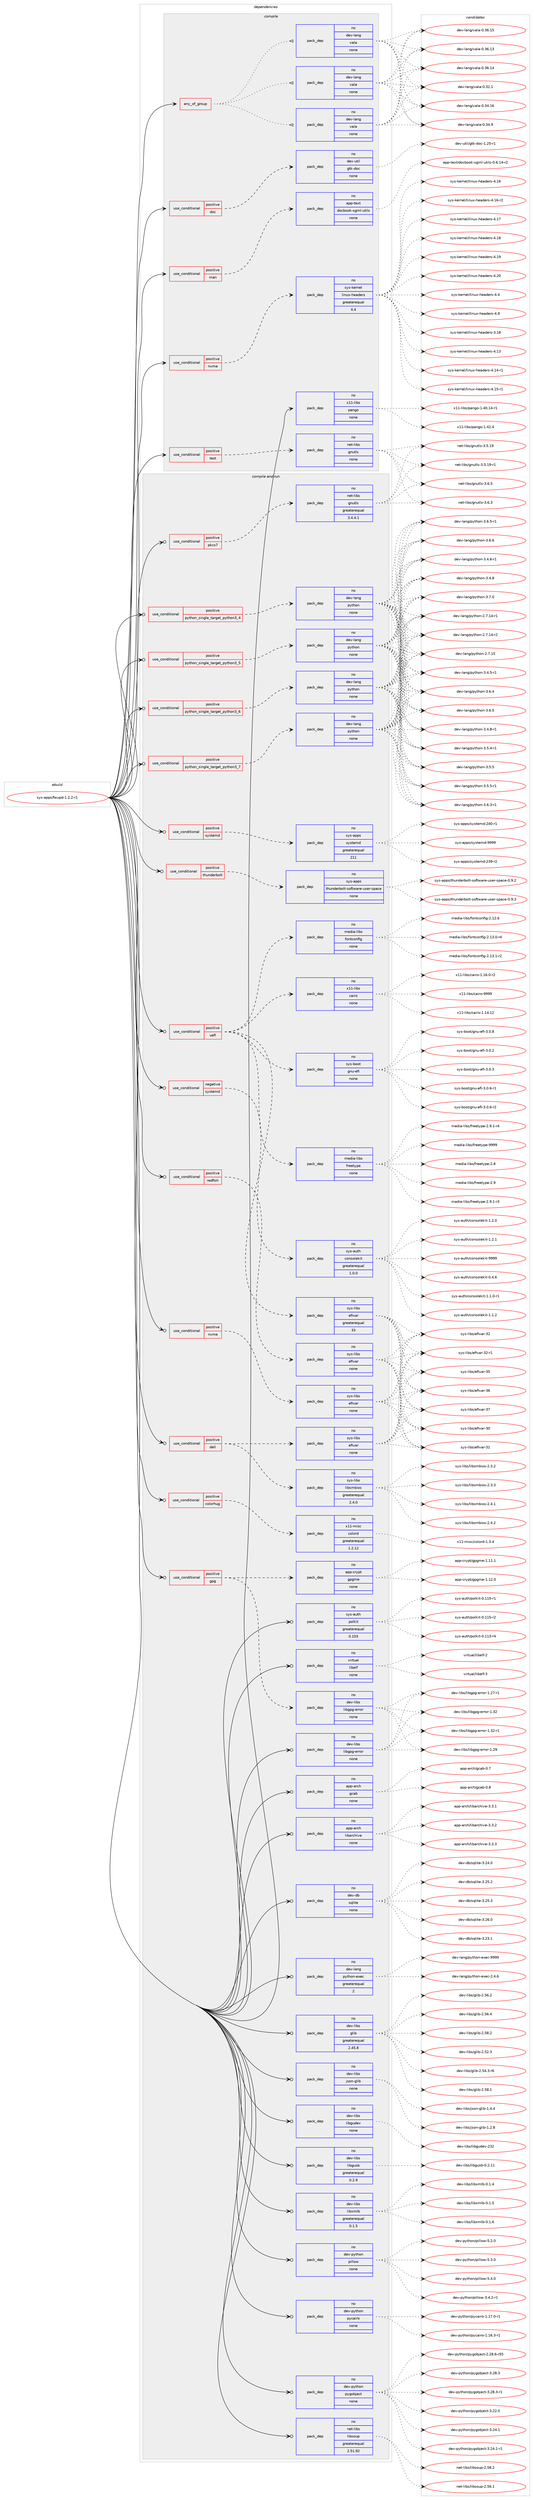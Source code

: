 digraph prolog {

# *************
# Graph options
# *************

newrank=true;
concentrate=true;
compound=true;
graph [rankdir=LR,fontname=Helvetica,fontsize=10,ranksep=1.5];#, ranksep=2.5, nodesep=0.2];
edge  [arrowhead=vee];
node  [fontname=Helvetica,fontsize=10];

# **********
# The ebuild
# **********

subgraph cluster_leftcol {
color=gray;
rank=same;
label=<<i>ebuild</i>>;
id [label="sys-apps/fwupd-1.2.2-r1", color=red, width=4, href="../sys-apps/fwupd-1.2.2-r1.svg"];
}

# ****************
# The dependencies
# ****************

subgraph cluster_midcol {
color=gray;
label=<<i>dependencies</i>>;
subgraph cluster_compile {
fillcolor="#eeeeee";
style=filled;
label=<<i>compile</i>>;
subgraph any163 {
dependency8019 [label=<<TABLE BORDER="0" CELLBORDER="1" CELLSPACING="0" CELLPADDING="4"><TR><TD CELLPADDING="10">any_of_group</TD></TR></TABLE>>, shape=none, color=red];subgraph pack6448 {
dependency8020 [label=<<TABLE BORDER="0" CELLBORDER="1" CELLSPACING="0" CELLPADDING="4" WIDTH="220"><TR><TD ROWSPAN="6" CELLPADDING="30">pack_dep</TD></TR><TR><TD WIDTH="110">no</TD></TR><TR><TD>dev-lang</TD></TR><TR><TD>vala</TD></TR><TR><TD>none</TD></TR><TR><TD></TD></TR></TABLE>>, shape=none, color=blue];
}
dependency8019:e -> dependency8020:w [weight=20,style="dotted",arrowhead="oinv"];
subgraph pack6449 {
dependency8021 [label=<<TABLE BORDER="0" CELLBORDER="1" CELLSPACING="0" CELLPADDING="4" WIDTH="220"><TR><TD ROWSPAN="6" CELLPADDING="30">pack_dep</TD></TR><TR><TD WIDTH="110">no</TD></TR><TR><TD>dev-lang</TD></TR><TR><TD>vala</TD></TR><TR><TD>none</TD></TR><TR><TD></TD></TR></TABLE>>, shape=none, color=blue];
}
dependency8019:e -> dependency8021:w [weight=20,style="dotted",arrowhead="oinv"];
subgraph pack6450 {
dependency8022 [label=<<TABLE BORDER="0" CELLBORDER="1" CELLSPACING="0" CELLPADDING="4" WIDTH="220"><TR><TD ROWSPAN="6" CELLPADDING="30">pack_dep</TD></TR><TR><TD WIDTH="110">no</TD></TR><TR><TD>dev-lang</TD></TR><TR><TD>vala</TD></TR><TR><TD>none</TD></TR><TR><TD></TD></TR></TABLE>>, shape=none, color=blue];
}
dependency8019:e -> dependency8022:w [weight=20,style="dotted",arrowhead="oinv"];
}
id:e -> dependency8019:w [weight=20,style="solid",arrowhead="vee"];
subgraph cond1398 {
dependency8023 [label=<<TABLE BORDER="0" CELLBORDER="1" CELLSPACING="0" CELLPADDING="4"><TR><TD ROWSPAN="3" CELLPADDING="10">use_conditional</TD></TR><TR><TD>positive</TD></TR><TR><TD>doc</TD></TR></TABLE>>, shape=none, color=red];
subgraph pack6451 {
dependency8024 [label=<<TABLE BORDER="0" CELLBORDER="1" CELLSPACING="0" CELLPADDING="4" WIDTH="220"><TR><TD ROWSPAN="6" CELLPADDING="30">pack_dep</TD></TR><TR><TD WIDTH="110">no</TD></TR><TR><TD>dev-util</TD></TR><TR><TD>gtk-doc</TD></TR><TR><TD>none</TD></TR><TR><TD></TD></TR></TABLE>>, shape=none, color=blue];
}
dependency8023:e -> dependency8024:w [weight=20,style="dashed",arrowhead="vee"];
}
id:e -> dependency8023:w [weight=20,style="solid",arrowhead="vee"];
subgraph cond1399 {
dependency8025 [label=<<TABLE BORDER="0" CELLBORDER="1" CELLSPACING="0" CELLPADDING="4"><TR><TD ROWSPAN="3" CELLPADDING="10">use_conditional</TD></TR><TR><TD>positive</TD></TR><TR><TD>man</TD></TR></TABLE>>, shape=none, color=red];
subgraph pack6452 {
dependency8026 [label=<<TABLE BORDER="0" CELLBORDER="1" CELLSPACING="0" CELLPADDING="4" WIDTH="220"><TR><TD ROWSPAN="6" CELLPADDING="30">pack_dep</TD></TR><TR><TD WIDTH="110">no</TD></TR><TR><TD>app-text</TD></TR><TR><TD>docbook-sgml-utils</TD></TR><TR><TD>none</TD></TR><TR><TD></TD></TR></TABLE>>, shape=none, color=blue];
}
dependency8025:e -> dependency8026:w [weight=20,style="dashed",arrowhead="vee"];
}
id:e -> dependency8025:w [weight=20,style="solid",arrowhead="vee"];
subgraph cond1400 {
dependency8027 [label=<<TABLE BORDER="0" CELLBORDER="1" CELLSPACING="0" CELLPADDING="4"><TR><TD ROWSPAN="3" CELLPADDING="10">use_conditional</TD></TR><TR><TD>positive</TD></TR><TR><TD>nvme</TD></TR></TABLE>>, shape=none, color=red];
subgraph pack6453 {
dependency8028 [label=<<TABLE BORDER="0" CELLBORDER="1" CELLSPACING="0" CELLPADDING="4" WIDTH="220"><TR><TD ROWSPAN="6" CELLPADDING="30">pack_dep</TD></TR><TR><TD WIDTH="110">no</TD></TR><TR><TD>sys-kernel</TD></TR><TR><TD>linux-headers</TD></TR><TR><TD>greaterequal</TD></TR><TR><TD>4.4</TD></TR></TABLE>>, shape=none, color=blue];
}
dependency8027:e -> dependency8028:w [weight=20,style="dashed",arrowhead="vee"];
}
id:e -> dependency8027:w [weight=20,style="solid",arrowhead="vee"];
subgraph cond1401 {
dependency8029 [label=<<TABLE BORDER="0" CELLBORDER="1" CELLSPACING="0" CELLPADDING="4"><TR><TD ROWSPAN="3" CELLPADDING="10">use_conditional</TD></TR><TR><TD>positive</TD></TR><TR><TD>test</TD></TR></TABLE>>, shape=none, color=red];
subgraph pack6454 {
dependency8030 [label=<<TABLE BORDER="0" CELLBORDER="1" CELLSPACING="0" CELLPADDING="4" WIDTH="220"><TR><TD ROWSPAN="6" CELLPADDING="30">pack_dep</TD></TR><TR><TD WIDTH="110">no</TD></TR><TR><TD>net-libs</TD></TR><TR><TD>gnutls</TD></TR><TR><TD>none</TD></TR><TR><TD></TD></TR></TABLE>>, shape=none, color=blue];
}
dependency8029:e -> dependency8030:w [weight=20,style="dashed",arrowhead="vee"];
}
id:e -> dependency8029:w [weight=20,style="solid",arrowhead="vee"];
subgraph pack6455 {
dependency8031 [label=<<TABLE BORDER="0" CELLBORDER="1" CELLSPACING="0" CELLPADDING="4" WIDTH="220"><TR><TD ROWSPAN="6" CELLPADDING="30">pack_dep</TD></TR><TR><TD WIDTH="110">no</TD></TR><TR><TD>x11-libs</TD></TR><TR><TD>pango</TD></TR><TR><TD>none</TD></TR><TR><TD></TD></TR></TABLE>>, shape=none, color=blue];
}
id:e -> dependency8031:w [weight=20,style="solid",arrowhead="vee"];
}
subgraph cluster_compileandrun {
fillcolor="#eeeeee";
style=filled;
label=<<i>compile and run</i>>;
subgraph cond1402 {
dependency8032 [label=<<TABLE BORDER="0" CELLBORDER="1" CELLSPACING="0" CELLPADDING="4"><TR><TD ROWSPAN="3" CELLPADDING="10">use_conditional</TD></TR><TR><TD>negative</TD></TR><TR><TD>systemd</TD></TR></TABLE>>, shape=none, color=red];
subgraph pack6456 {
dependency8033 [label=<<TABLE BORDER="0" CELLBORDER="1" CELLSPACING="0" CELLPADDING="4" WIDTH="220"><TR><TD ROWSPAN="6" CELLPADDING="30">pack_dep</TD></TR><TR><TD WIDTH="110">no</TD></TR><TR><TD>sys-auth</TD></TR><TR><TD>consolekit</TD></TR><TR><TD>greaterequal</TD></TR><TR><TD>1.0.0</TD></TR></TABLE>>, shape=none, color=blue];
}
dependency8032:e -> dependency8033:w [weight=20,style="dashed",arrowhead="vee"];
}
id:e -> dependency8032:w [weight=20,style="solid",arrowhead="odotvee"];
subgraph cond1403 {
dependency8034 [label=<<TABLE BORDER="0" CELLBORDER="1" CELLSPACING="0" CELLPADDING="4"><TR><TD ROWSPAN="3" CELLPADDING="10">use_conditional</TD></TR><TR><TD>positive</TD></TR><TR><TD>colorhug</TD></TR></TABLE>>, shape=none, color=red];
subgraph pack6457 {
dependency8035 [label=<<TABLE BORDER="0" CELLBORDER="1" CELLSPACING="0" CELLPADDING="4" WIDTH="220"><TR><TD ROWSPAN="6" CELLPADDING="30">pack_dep</TD></TR><TR><TD WIDTH="110">no</TD></TR><TR><TD>x11-misc</TD></TR><TR><TD>colord</TD></TR><TR><TD>greaterequal</TD></TR><TR><TD>1.2.12</TD></TR></TABLE>>, shape=none, color=blue];
}
dependency8034:e -> dependency8035:w [weight=20,style="dashed",arrowhead="vee"];
}
id:e -> dependency8034:w [weight=20,style="solid",arrowhead="odotvee"];
subgraph cond1404 {
dependency8036 [label=<<TABLE BORDER="0" CELLBORDER="1" CELLSPACING="0" CELLPADDING="4"><TR><TD ROWSPAN="3" CELLPADDING="10">use_conditional</TD></TR><TR><TD>positive</TD></TR><TR><TD>dell</TD></TR></TABLE>>, shape=none, color=red];
subgraph pack6458 {
dependency8037 [label=<<TABLE BORDER="0" CELLBORDER="1" CELLSPACING="0" CELLPADDING="4" WIDTH="220"><TR><TD ROWSPAN="6" CELLPADDING="30">pack_dep</TD></TR><TR><TD WIDTH="110">no</TD></TR><TR><TD>sys-libs</TD></TR><TR><TD>efivar</TD></TR><TR><TD>none</TD></TR><TR><TD></TD></TR></TABLE>>, shape=none, color=blue];
}
dependency8036:e -> dependency8037:w [weight=20,style="dashed",arrowhead="vee"];
subgraph pack6459 {
dependency8038 [label=<<TABLE BORDER="0" CELLBORDER="1" CELLSPACING="0" CELLPADDING="4" WIDTH="220"><TR><TD ROWSPAN="6" CELLPADDING="30">pack_dep</TD></TR><TR><TD WIDTH="110">no</TD></TR><TR><TD>sys-libs</TD></TR><TR><TD>libsmbios</TD></TR><TR><TD>greaterequal</TD></TR><TR><TD>2.4.0</TD></TR></TABLE>>, shape=none, color=blue];
}
dependency8036:e -> dependency8038:w [weight=20,style="dashed",arrowhead="vee"];
}
id:e -> dependency8036:w [weight=20,style="solid",arrowhead="odotvee"];
subgraph cond1405 {
dependency8039 [label=<<TABLE BORDER="0" CELLBORDER="1" CELLSPACING="0" CELLPADDING="4"><TR><TD ROWSPAN="3" CELLPADDING="10">use_conditional</TD></TR><TR><TD>positive</TD></TR><TR><TD>gpg</TD></TR></TABLE>>, shape=none, color=red];
subgraph pack6460 {
dependency8040 [label=<<TABLE BORDER="0" CELLBORDER="1" CELLSPACING="0" CELLPADDING="4" WIDTH="220"><TR><TD ROWSPAN="6" CELLPADDING="30">pack_dep</TD></TR><TR><TD WIDTH="110">no</TD></TR><TR><TD>app-crypt</TD></TR><TR><TD>gpgme</TD></TR><TR><TD>none</TD></TR><TR><TD></TD></TR></TABLE>>, shape=none, color=blue];
}
dependency8039:e -> dependency8040:w [weight=20,style="dashed",arrowhead="vee"];
subgraph pack6461 {
dependency8041 [label=<<TABLE BORDER="0" CELLBORDER="1" CELLSPACING="0" CELLPADDING="4" WIDTH="220"><TR><TD ROWSPAN="6" CELLPADDING="30">pack_dep</TD></TR><TR><TD WIDTH="110">no</TD></TR><TR><TD>dev-libs</TD></TR><TR><TD>libgpg-error</TD></TR><TR><TD>none</TD></TR><TR><TD></TD></TR></TABLE>>, shape=none, color=blue];
}
dependency8039:e -> dependency8041:w [weight=20,style="dashed",arrowhead="vee"];
}
id:e -> dependency8039:w [weight=20,style="solid",arrowhead="odotvee"];
subgraph cond1406 {
dependency8042 [label=<<TABLE BORDER="0" CELLBORDER="1" CELLSPACING="0" CELLPADDING="4"><TR><TD ROWSPAN="3" CELLPADDING="10">use_conditional</TD></TR><TR><TD>positive</TD></TR><TR><TD>nvme</TD></TR></TABLE>>, shape=none, color=red];
subgraph pack6462 {
dependency8043 [label=<<TABLE BORDER="0" CELLBORDER="1" CELLSPACING="0" CELLPADDING="4" WIDTH="220"><TR><TD ROWSPAN="6" CELLPADDING="30">pack_dep</TD></TR><TR><TD WIDTH="110">no</TD></TR><TR><TD>sys-libs</TD></TR><TR><TD>efivar</TD></TR><TR><TD>none</TD></TR><TR><TD></TD></TR></TABLE>>, shape=none, color=blue];
}
dependency8042:e -> dependency8043:w [weight=20,style="dashed",arrowhead="vee"];
}
id:e -> dependency8042:w [weight=20,style="solid",arrowhead="odotvee"];
subgraph cond1407 {
dependency8044 [label=<<TABLE BORDER="0" CELLBORDER="1" CELLSPACING="0" CELLPADDING="4"><TR><TD ROWSPAN="3" CELLPADDING="10">use_conditional</TD></TR><TR><TD>positive</TD></TR><TR><TD>pkcs7</TD></TR></TABLE>>, shape=none, color=red];
subgraph pack6463 {
dependency8045 [label=<<TABLE BORDER="0" CELLBORDER="1" CELLSPACING="0" CELLPADDING="4" WIDTH="220"><TR><TD ROWSPAN="6" CELLPADDING="30">pack_dep</TD></TR><TR><TD WIDTH="110">no</TD></TR><TR><TD>net-libs</TD></TR><TR><TD>gnutls</TD></TR><TR><TD>greaterequal</TD></TR><TR><TD>3.4.4.1</TD></TR></TABLE>>, shape=none, color=blue];
}
dependency8044:e -> dependency8045:w [weight=20,style="dashed",arrowhead="vee"];
}
id:e -> dependency8044:w [weight=20,style="solid",arrowhead="odotvee"];
subgraph cond1408 {
dependency8046 [label=<<TABLE BORDER="0" CELLBORDER="1" CELLSPACING="0" CELLPADDING="4"><TR><TD ROWSPAN="3" CELLPADDING="10">use_conditional</TD></TR><TR><TD>positive</TD></TR><TR><TD>python_single_target_python3_4</TD></TR></TABLE>>, shape=none, color=red];
subgraph pack6464 {
dependency8047 [label=<<TABLE BORDER="0" CELLBORDER="1" CELLSPACING="0" CELLPADDING="4" WIDTH="220"><TR><TD ROWSPAN="6" CELLPADDING="30">pack_dep</TD></TR><TR><TD WIDTH="110">no</TD></TR><TR><TD>dev-lang</TD></TR><TR><TD>python</TD></TR><TR><TD>none</TD></TR><TR><TD></TD></TR></TABLE>>, shape=none, color=blue];
}
dependency8046:e -> dependency8047:w [weight=20,style="dashed",arrowhead="vee"];
}
id:e -> dependency8046:w [weight=20,style="solid",arrowhead="odotvee"];
subgraph cond1409 {
dependency8048 [label=<<TABLE BORDER="0" CELLBORDER="1" CELLSPACING="0" CELLPADDING="4"><TR><TD ROWSPAN="3" CELLPADDING="10">use_conditional</TD></TR><TR><TD>positive</TD></TR><TR><TD>python_single_target_python3_5</TD></TR></TABLE>>, shape=none, color=red];
subgraph pack6465 {
dependency8049 [label=<<TABLE BORDER="0" CELLBORDER="1" CELLSPACING="0" CELLPADDING="4" WIDTH="220"><TR><TD ROWSPAN="6" CELLPADDING="30">pack_dep</TD></TR><TR><TD WIDTH="110">no</TD></TR><TR><TD>dev-lang</TD></TR><TR><TD>python</TD></TR><TR><TD>none</TD></TR><TR><TD></TD></TR></TABLE>>, shape=none, color=blue];
}
dependency8048:e -> dependency8049:w [weight=20,style="dashed",arrowhead="vee"];
}
id:e -> dependency8048:w [weight=20,style="solid",arrowhead="odotvee"];
subgraph cond1410 {
dependency8050 [label=<<TABLE BORDER="0" CELLBORDER="1" CELLSPACING="0" CELLPADDING="4"><TR><TD ROWSPAN="3" CELLPADDING="10">use_conditional</TD></TR><TR><TD>positive</TD></TR><TR><TD>python_single_target_python3_6</TD></TR></TABLE>>, shape=none, color=red];
subgraph pack6466 {
dependency8051 [label=<<TABLE BORDER="0" CELLBORDER="1" CELLSPACING="0" CELLPADDING="4" WIDTH="220"><TR><TD ROWSPAN="6" CELLPADDING="30">pack_dep</TD></TR><TR><TD WIDTH="110">no</TD></TR><TR><TD>dev-lang</TD></TR><TR><TD>python</TD></TR><TR><TD>none</TD></TR><TR><TD></TD></TR></TABLE>>, shape=none, color=blue];
}
dependency8050:e -> dependency8051:w [weight=20,style="dashed",arrowhead="vee"];
}
id:e -> dependency8050:w [weight=20,style="solid",arrowhead="odotvee"];
subgraph cond1411 {
dependency8052 [label=<<TABLE BORDER="0" CELLBORDER="1" CELLSPACING="0" CELLPADDING="4"><TR><TD ROWSPAN="3" CELLPADDING="10">use_conditional</TD></TR><TR><TD>positive</TD></TR><TR><TD>python_single_target_python3_7</TD></TR></TABLE>>, shape=none, color=red];
subgraph pack6467 {
dependency8053 [label=<<TABLE BORDER="0" CELLBORDER="1" CELLSPACING="0" CELLPADDING="4" WIDTH="220"><TR><TD ROWSPAN="6" CELLPADDING="30">pack_dep</TD></TR><TR><TD WIDTH="110">no</TD></TR><TR><TD>dev-lang</TD></TR><TR><TD>python</TD></TR><TR><TD>none</TD></TR><TR><TD></TD></TR></TABLE>>, shape=none, color=blue];
}
dependency8052:e -> dependency8053:w [weight=20,style="dashed",arrowhead="vee"];
}
id:e -> dependency8052:w [weight=20,style="solid",arrowhead="odotvee"];
subgraph cond1412 {
dependency8054 [label=<<TABLE BORDER="0" CELLBORDER="1" CELLSPACING="0" CELLPADDING="4"><TR><TD ROWSPAN="3" CELLPADDING="10">use_conditional</TD></TR><TR><TD>positive</TD></TR><TR><TD>redfish</TD></TR></TABLE>>, shape=none, color=red];
subgraph pack6468 {
dependency8055 [label=<<TABLE BORDER="0" CELLBORDER="1" CELLSPACING="0" CELLPADDING="4" WIDTH="220"><TR><TD ROWSPAN="6" CELLPADDING="30">pack_dep</TD></TR><TR><TD WIDTH="110">no</TD></TR><TR><TD>sys-libs</TD></TR><TR><TD>efivar</TD></TR><TR><TD>none</TD></TR><TR><TD></TD></TR></TABLE>>, shape=none, color=blue];
}
dependency8054:e -> dependency8055:w [weight=20,style="dashed",arrowhead="vee"];
}
id:e -> dependency8054:w [weight=20,style="solid",arrowhead="odotvee"];
subgraph cond1413 {
dependency8056 [label=<<TABLE BORDER="0" CELLBORDER="1" CELLSPACING="0" CELLPADDING="4"><TR><TD ROWSPAN="3" CELLPADDING="10">use_conditional</TD></TR><TR><TD>positive</TD></TR><TR><TD>systemd</TD></TR></TABLE>>, shape=none, color=red];
subgraph pack6469 {
dependency8057 [label=<<TABLE BORDER="0" CELLBORDER="1" CELLSPACING="0" CELLPADDING="4" WIDTH="220"><TR><TD ROWSPAN="6" CELLPADDING="30">pack_dep</TD></TR><TR><TD WIDTH="110">no</TD></TR><TR><TD>sys-apps</TD></TR><TR><TD>systemd</TD></TR><TR><TD>greaterequal</TD></TR><TR><TD>211</TD></TR></TABLE>>, shape=none, color=blue];
}
dependency8056:e -> dependency8057:w [weight=20,style="dashed",arrowhead="vee"];
}
id:e -> dependency8056:w [weight=20,style="solid",arrowhead="odotvee"];
subgraph cond1414 {
dependency8058 [label=<<TABLE BORDER="0" CELLBORDER="1" CELLSPACING="0" CELLPADDING="4"><TR><TD ROWSPAN="3" CELLPADDING="10">use_conditional</TD></TR><TR><TD>positive</TD></TR><TR><TD>thunderbolt</TD></TR></TABLE>>, shape=none, color=red];
subgraph pack6470 {
dependency8059 [label=<<TABLE BORDER="0" CELLBORDER="1" CELLSPACING="0" CELLPADDING="4" WIDTH="220"><TR><TD ROWSPAN="6" CELLPADDING="30">pack_dep</TD></TR><TR><TD WIDTH="110">no</TD></TR><TR><TD>sys-apps</TD></TR><TR><TD>thunderbolt-software-user-space</TD></TR><TR><TD>none</TD></TR><TR><TD></TD></TR></TABLE>>, shape=none, color=blue];
}
dependency8058:e -> dependency8059:w [weight=20,style="dashed",arrowhead="vee"];
}
id:e -> dependency8058:w [weight=20,style="solid",arrowhead="odotvee"];
subgraph cond1415 {
dependency8060 [label=<<TABLE BORDER="0" CELLBORDER="1" CELLSPACING="0" CELLPADDING="4"><TR><TD ROWSPAN="3" CELLPADDING="10">use_conditional</TD></TR><TR><TD>positive</TD></TR><TR><TD>uefi</TD></TR></TABLE>>, shape=none, color=red];
subgraph pack6471 {
dependency8061 [label=<<TABLE BORDER="0" CELLBORDER="1" CELLSPACING="0" CELLPADDING="4" WIDTH="220"><TR><TD ROWSPAN="6" CELLPADDING="30">pack_dep</TD></TR><TR><TD WIDTH="110">no</TD></TR><TR><TD>media-libs</TD></TR><TR><TD>fontconfig</TD></TR><TR><TD>none</TD></TR><TR><TD></TD></TR></TABLE>>, shape=none, color=blue];
}
dependency8060:e -> dependency8061:w [weight=20,style="dashed",arrowhead="vee"];
subgraph pack6472 {
dependency8062 [label=<<TABLE BORDER="0" CELLBORDER="1" CELLSPACING="0" CELLPADDING="4" WIDTH="220"><TR><TD ROWSPAN="6" CELLPADDING="30">pack_dep</TD></TR><TR><TD WIDTH="110">no</TD></TR><TR><TD>media-libs</TD></TR><TR><TD>freetype</TD></TR><TR><TD>none</TD></TR><TR><TD></TD></TR></TABLE>>, shape=none, color=blue];
}
dependency8060:e -> dependency8062:w [weight=20,style="dashed",arrowhead="vee"];
subgraph pack6473 {
dependency8063 [label=<<TABLE BORDER="0" CELLBORDER="1" CELLSPACING="0" CELLPADDING="4" WIDTH="220"><TR><TD ROWSPAN="6" CELLPADDING="30">pack_dep</TD></TR><TR><TD WIDTH="110">no</TD></TR><TR><TD>sys-boot</TD></TR><TR><TD>gnu-efi</TD></TR><TR><TD>none</TD></TR><TR><TD></TD></TR></TABLE>>, shape=none, color=blue];
}
dependency8060:e -> dependency8063:w [weight=20,style="dashed",arrowhead="vee"];
subgraph pack6474 {
dependency8064 [label=<<TABLE BORDER="0" CELLBORDER="1" CELLSPACING="0" CELLPADDING="4" WIDTH="220"><TR><TD ROWSPAN="6" CELLPADDING="30">pack_dep</TD></TR><TR><TD WIDTH="110">no</TD></TR><TR><TD>sys-libs</TD></TR><TR><TD>efivar</TD></TR><TR><TD>greaterequal</TD></TR><TR><TD>33</TD></TR></TABLE>>, shape=none, color=blue];
}
dependency8060:e -> dependency8064:w [weight=20,style="dashed",arrowhead="vee"];
subgraph pack6475 {
dependency8065 [label=<<TABLE BORDER="0" CELLBORDER="1" CELLSPACING="0" CELLPADDING="4" WIDTH="220"><TR><TD ROWSPAN="6" CELLPADDING="30">pack_dep</TD></TR><TR><TD WIDTH="110">no</TD></TR><TR><TD>x11-libs</TD></TR><TR><TD>cairo</TD></TR><TR><TD>none</TD></TR><TR><TD></TD></TR></TABLE>>, shape=none, color=blue];
}
dependency8060:e -> dependency8065:w [weight=20,style="dashed",arrowhead="vee"];
}
id:e -> dependency8060:w [weight=20,style="solid",arrowhead="odotvee"];
subgraph pack6476 {
dependency8066 [label=<<TABLE BORDER="0" CELLBORDER="1" CELLSPACING="0" CELLPADDING="4" WIDTH="220"><TR><TD ROWSPAN="6" CELLPADDING="30">pack_dep</TD></TR><TR><TD WIDTH="110">no</TD></TR><TR><TD>app-arch</TD></TR><TR><TD>gcab</TD></TR><TR><TD>none</TD></TR><TR><TD></TD></TR></TABLE>>, shape=none, color=blue];
}
id:e -> dependency8066:w [weight=20,style="solid",arrowhead="odotvee"];
subgraph pack6477 {
dependency8067 [label=<<TABLE BORDER="0" CELLBORDER="1" CELLSPACING="0" CELLPADDING="4" WIDTH="220"><TR><TD ROWSPAN="6" CELLPADDING="30">pack_dep</TD></TR><TR><TD WIDTH="110">no</TD></TR><TR><TD>app-arch</TD></TR><TR><TD>libarchive</TD></TR><TR><TD>none</TD></TR><TR><TD></TD></TR></TABLE>>, shape=none, color=blue];
}
id:e -> dependency8067:w [weight=20,style="solid",arrowhead="odotvee"];
subgraph pack6478 {
dependency8068 [label=<<TABLE BORDER="0" CELLBORDER="1" CELLSPACING="0" CELLPADDING="4" WIDTH="220"><TR><TD ROWSPAN="6" CELLPADDING="30">pack_dep</TD></TR><TR><TD WIDTH="110">no</TD></TR><TR><TD>dev-db</TD></TR><TR><TD>sqlite</TD></TR><TR><TD>none</TD></TR><TR><TD></TD></TR></TABLE>>, shape=none, color=blue];
}
id:e -> dependency8068:w [weight=20,style="solid",arrowhead="odotvee"];
subgraph pack6479 {
dependency8069 [label=<<TABLE BORDER="0" CELLBORDER="1" CELLSPACING="0" CELLPADDING="4" WIDTH="220"><TR><TD ROWSPAN="6" CELLPADDING="30">pack_dep</TD></TR><TR><TD WIDTH="110">no</TD></TR><TR><TD>dev-lang</TD></TR><TR><TD>python-exec</TD></TR><TR><TD>greaterequal</TD></TR><TR><TD>2</TD></TR></TABLE>>, shape=none, color=blue];
}
id:e -> dependency8069:w [weight=20,style="solid",arrowhead="odotvee"];
subgraph pack6480 {
dependency8070 [label=<<TABLE BORDER="0" CELLBORDER="1" CELLSPACING="0" CELLPADDING="4" WIDTH="220"><TR><TD ROWSPAN="6" CELLPADDING="30">pack_dep</TD></TR><TR><TD WIDTH="110">no</TD></TR><TR><TD>dev-libs</TD></TR><TR><TD>glib</TD></TR><TR><TD>greaterequal</TD></TR><TR><TD>2.45.8</TD></TR></TABLE>>, shape=none, color=blue];
}
id:e -> dependency8070:w [weight=20,style="solid",arrowhead="odotvee"];
subgraph pack6481 {
dependency8071 [label=<<TABLE BORDER="0" CELLBORDER="1" CELLSPACING="0" CELLPADDING="4" WIDTH="220"><TR><TD ROWSPAN="6" CELLPADDING="30">pack_dep</TD></TR><TR><TD WIDTH="110">no</TD></TR><TR><TD>dev-libs</TD></TR><TR><TD>json-glib</TD></TR><TR><TD>none</TD></TR><TR><TD></TD></TR></TABLE>>, shape=none, color=blue];
}
id:e -> dependency8071:w [weight=20,style="solid",arrowhead="odotvee"];
subgraph pack6482 {
dependency8072 [label=<<TABLE BORDER="0" CELLBORDER="1" CELLSPACING="0" CELLPADDING="4" WIDTH="220"><TR><TD ROWSPAN="6" CELLPADDING="30">pack_dep</TD></TR><TR><TD WIDTH="110">no</TD></TR><TR><TD>dev-libs</TD></TR><TR><TD>libgpg-error</TD></TR><TR><TD>none</TD></TR><TR><TD></TD></TR></TABLE>>, shape=none, color=blue];
}
id:e -> dependency8072:w [weight=20,style="solid",arrowhead="odotvee"];
subgraph pack6483 {
dependency8073 [label=<<TABLE BORDER="0" CELLBORDER="1" CELLSPACING="0" CELLPADDING="4" WIDTH="220"><TR><TD ROWSPAN="6" CELLPADDING="30">pack_dep</TD></TR><TR><TD WIDTH="110">no</TD></TR><TR><TD>dev-libs</TD></TR><TR><TD>libgudev</TD></TR><TR><TD>none</TD></TR><TR><TD></TD></TR></TABLE>>, shape=none, color=blue];
}
id:e -> dependency8073:w [weight=20,style="solid",arrowhead="odotvee"];
subgraph pack6484 {
dependency8074 [label=<<TABLE BORDER="0" CELLBORDER="1" CELLSPACING="0" CELLPADDING="4" WIDTH="220"><TR><TD ROWSPAN="6" CELLPADDING="30">pack_dep</TD></TR><TR><TD WIDTH="110">no</TD></TR><TR><TD>dev-libs</TD></TR><TR><TD>libgusb</TD></TR><TR><TD>greaterequal</TD></TR><TR><TD>0.2.9</TD></TR></TABLE>>, shape=none, color=blue];
}
id:e -> dependency8074:w [weight=20,style="solid",arrowhead="odotvee"];
subgraph pack6485 {
dependency8075 [label=<<TABLE BORDER="0" CELLBORDER="1" CELLSPACING="0" CELLPADDING="4" WIDTH="220"><TR><TD ROWSPAN="6" CELLPADDING="30">pack_dep</TD></TR><TR><TD WIDTH="110">no</TD></TR><TR><TD>dev-libs</TD></TR><TR><TD>libxmlb</TD></TR><TR><TD>greaterequal</TD></TR><TR><TD>0.1.5</TD></TR></TABLE>>, shape=none, color=blue];
}
id:e -> dependency8075:w [weight=20,style="solid",arrowhead="odotvee"];
subgraph pack6486 {
dependency8076 [label=<<TABLE BORDER="0" CELLBORDER="1" CELLSPACING="0" CELLPADDING="4" WIDTH="220"><TR><TD ROWSPAN="6" CELLPADDING="30">pack_dep</TD></TR><TR><TD WIDTH="110">no</TD></TR><TR><TD>dev-python</TD></TR><TR><TD>pillow</TD></TR><TR><TD>none</TD></TR><TR><TD></TD></TR></TABLE>>, shape=none, color=blue];
}
id:e -> dependency8076:w [weight=20,style="solid",arrowhead="odotvee"];
subgraph pack6487 {
dependency8077 [label=<<TABLE BORDER="0" CELLBORDER="1" CELLSPACING="0" CELLPADDING="4" WIDTH="220"><TR><TD ROWSPAN="6" CELLPADDING="30">pack_dep</TD></TR><TR><TD WIDTH="110">no</TD></TR><TR><TD>dev-python</TD></TR><TR><TD>pycairo</TD></TR><TR><TD>none</TD></TR><TR><TD></TD></TR></TABLE>>, shape=none, color=blue];
}
id:e -> dependency8077:w [weight=20,style="solid",arrowhead="odotvee"];
subgraph pack6488 {
dependency8078 [label=<<TABLE BORDER="0" CELLBORDER="1" CELLSPACING="0" CELLPADDING="4" WIDTH="220"><TR><TD ROWSPAN="6" CELLPADDING="30">pack_dep</TD></TR><TR><TD WIDTH="110">no</TD></TR><TR><TD>dev-python</TD></TR><TR><TD>pygobject</TD></TR><TR><TD>none</TD></TR><TR><TD></TD></TR></TABLE>>, shape=none, color=blue];
}
id:e -> dependency8078:w [weight=20,style="solid",arrowhead="odotvee"];
subgraph pack6489 {
dependency8079 [label=<<TABLE BORDER="0" CELLBORDER="1" CELLSPACING="0" CELLPADDING="4" WIDTH="220"><TR><TD ROWSPAN="6" CELLPADDING="30">pack_dep</TD></TR><TR><TD WIDTH="110">no</TD></TR><TR><TD>net-libs</TD></TR><TR><TD>libsoup</TD></TR><TR><TD>greaterequal</TD></TR><TR><TD>2.51.92</TD></TR></TABLE>>, shape=none, color=blue];
}
id:e -> dependency8079:w [weight=20,style="solid",arrowhead="odotvee"];
subgraph pack6490 {
dependency8080 [label=<<TABLE BORDER="0" CELLBORDER="1" CELLSPACING="0" CELLPADDING="4" WIDTH="220"><TR><TD ROWSPAN="6" CELLPADDING="30">pack_dep</TD></TR><TR><TD WIDTH="110">no</TD></TR><TR><TD>sys-auth</TD></TR><TR><TD>polkit</TD></TR><TR><TD>greaterequal</TD></TR><TR><TD>0.103</TD></TR></TABLE>>, shape=none, color=blue];
}
id:e -> dependency8080:w [weight=20,style="solid",arrowhead="odotvee"];
subgraph pack6491 {
dependency8081 [label=<<TABLE BORDER="0" CELLBORDER="1" CELLSPACING="0" CELLPADDING="4" WIDTH="220"><TR><TD ROWSPAN="6" CELLPADDING="30">pack_dep</TD></TR><TR><TD WIDTH="110">no</TD></TR><TR><TD>virtual</TD></TR><TR><TD>libelf</TD></TR><TR><TD>none</TD></TR><TR><TD></TD></TR></TABLE>>, shape=none, color=blue];
}
id:e -> dependency8081:w [weight=20,style="solid",arrowhead="odotvee"];
}
subgraph cluster_run {
fillcolor="#eeeeee";
style=filled;
label=<<i>run</i>>;
}
}

# **************
# The candidates
# **************

subgraph cluster_choices {
rank=same;
color=gray;
label=<<i>candidates</i>>;

subgraph choice6448 {
color=black;
nodesep=1;
choice10010111845108971101034711897108974548465154464951 [label="dev-lang/vala-0.36.13", color=red, width=4,href="../dev-lang/vala-0.36.13.svg"];
choice10010111845108971101034711897108974548465154464952 [label="dev-lang/vala-0.36.14", color=red, width=4,href="../dev-lang/vala-0.36.14.svg"];
choice100101118451089711010347118971089745484651504649 [label="dev-lang/vala-0.32.1", color=red, width=4,href="../dev-lang/vala-0.32.1.svg"];
choice10010111845108971101034711897108974548465152464954 [label="dev-lang/vala-0.34.16", color=red, width=4,href="../dev-lang/vala-0.34.16.svg"];
choice100101118451089711010347118971089745484651524657 [label="dev-lang/vala-0.34.9", color=red, width=4,href="../dev-lang/vala-0.34.9.svg"];
choice10010111845108971101034711897108974548465154464953 [label="dev-lang/vala-0.36.15", color=red, width=4,href="../dev-lang/vala-0.36.15.svg"];
dependency8020:e -> choice10010111845108971101034711897108974548465154464951:w [style=dotted,weight="100"];
dependency8020:e -> choice10010111845108971101034711897108974548465154464952:w [style=dotted,weight="100"];
dependency8020:e -> choice100101118451089711010347118971089745484651504649:w [style=dotted,weight="100"];
dependency8020:e -> choice10010111845108971101034711897108974548465152464954:w [style=dotted,weight="100"];
dependency8020:e -> choice100101118451089711010347118971089745484651524657:w [style=dotted,weight="100"];
dependency8020:e -> choice10010111845108971101034711897108974548465154464953:w [style=dotted,weight="100"];
}
subgraph choice6449 {
color=black;
nodesep=1;
choice10010111845108971101034711897108974548465154464951 [label="dev-lang/vala-0.36.13", color=red, width=4,href="../dev-lang/vala-0.36.13.svg"];
choice10010111845108971101034711897108974548465154464952 [label="dev-lang/vala-0.36.14", color=red, width=4,href="../dev-lang/vala-0.36.14.svg"];
choice100101118451089711010347118971089745484651504649 [label="dev-lang/vala-0.32.1", color=red, width=4,href="../dev-lang/vala-0.32.1.svg"];
choice10010111845108971101034711897108974548465152464954 [label="dev-lang/vala-0.34.16", color=red, width=4,href="../dev-lang/vala-0.34.16.svg"];
choice100101118451089711010347118971089745484651524657 [label="dev-lang/vala-0.34.9", color=red, width=4,href="../dev-lang/vala-0.34.9.svg"];
choice10010111845108971101034711897108974548465154464953 [label="dev-lang/vala-0.36.15", color=red, width=4,href="../dev-lang/vala-0.36.15.svg"];
dependency8021:e -> choice10010111845108971101034711897108974548465154464951:w [style=dotted,weight="100"];
dependency8021:e -> choice10010111845108971101034711897108974548465154464952:w [style=dotted,weight="100"];
dependency8021:e -> choice100101118451089711010347118971089745484651504649:w [style=dotted,weight="100"];
dependency8021:e -> choice10010111845108971101034711897108974548465152464954:w [style=dotted,weight="100"];
dependency8021:e -> choice100101118451089711010347118971089745484651524657:w [style=dotted,weight="100"];
dependency8021:e -> choice10010111845108971101034711897108974548465154464953:w [style=dotted,weight="100"];
}
subgraph choice6450 {
color=black;
nodesep=1;
choice10010111845108971101034711897108974548465154464951 [label="dev-lang/vala-0.36.13", color=red, width=4,href="../dev-lang/vala-0.36.13.svg"];
choice10010111845108971101034711897108974548465154464952 [label="dev-lang/vala-0.36.14", color=red, width=4,href="../dev-lang/vala-0.36.14.svg"];
choice100101118451089711010347118971089745484651504649 [label="dev-lang/vala-0.32.1", color=red, width=4,href="../dev-lang/vala-0.32.1.svg"];
choice10010111845108971101034711897108974548465152464954 [label="dev-lang/vala-0.34.16", color=red, width=4,href="../dev-lang/vala-0.34.16.svg"];
choice100101118451089711010347118971089745484651524657 [label="dev-lang/vala-0.34.9", color=red, width=4,href="../dev-lang/vala-0.34.9.svg"];
choice10010111845108971101034711897108974548465154464953 [label="dev-lang/vala-0.36.15", color=red, width=4,href="../dev-lang/vala-0.36.15.svg"];
dependency8022:e -> choice10010111845108971101034711897108974548465154464951:w [style=dotted,weight="100"];
dependency8022:e -> choice10010111845108971101034711897108974548465154464952:w [style=dotted,weight="100"];
dependency8022:e -> choice100101118451089711010347118971089745484651504649:w [style=dotted,weight="100"];
dependency8022:e -> choice10010111845108971101034711897108974548465152464954:w [style=dotted,weight="100"];
dependency8022:e -> choice100101118451089711010347118971089745484651524657:w [style=dotted,weight="100"];
dependency8022:e -> choice10010111845108971101034711897108974548465154464953:w [style=dotted,weight="100"];
}
subgraph choice6451 {
color=black;
nodesep=1;
choice1001011184511711610510847103116107451001119945494650534511449 [label="dev-util/gtk-doc-1.25-r1", color=red, width=4,href="../dev-util/gtk-doc-1.25-r1.svg"];
dependency8024:e -> choice1001011184511711610510847103116107451001119945494650534511449:w [style=dotted,weight="100"];
}
subgraph choice6452 {
color=black;
nodesep=1;
choice97112112451161011201164710011199981111111074511510310910845117116105108115454846544649524511450 [label="app-text/docbook-sgml-utils-0.6.14-r2", color=red, width=4,href="../app-text/docbook-sgml-utils-0.6.14-r2.svg"];
dependency8026:e -> choice97112112451161011201164710011199981111111074511510310910845117116105108115454846544649524511450:w [style=dotted,weight="100"];
}
subgraph choice6453 {
color=black;
nodesep=1;
choice115121115451071011141101011084710810511011712045104101971001011141154551464956 [label="sys-kernel/linux-headers-3.18", color=red, width=4,href="../sys-kernel/linux-headers-3.18.svg"];
choice115121115451071011141101011084710810511011712045104101971001011141154552464951 [label="sys-kernel/linux-headers-4.13", color=red, width=4,href="../sys-kernel/linux-headers-4.13.svg"];
choice1151211154510710111411010110847108105110117120451041019710010111411545524649524511449 [label="sys-kernel/linux-headers-4.14-r1", color=red, width=4,href="../sys-kernel/linux-headers-4.14-r1.svg"];
choice1151211154510710111411010110847108105110117120451041019710010111411545524649534511449 [label="sys-kernel/linux-headers-4.15-r1", color=red, width=4,href="../sys-kernel/linux-headers-4.15-r1.svg"];
choice115121115451071011141101011084710810511011712045104101971001011141154552464954 [label="sys-kernel/linux-headers-4.16", color=red, width=4,href="../sys-kernel/linux-headers-4.16.svg"];
choice1151211154510710111411010110847108105110117120451041019710010111411545524649544511450 [label="sys-kernel/linux-headers-4.16-r2", color=red, width=4,href="../sys-kernel/linux-headers-4.16-r2.svg"];
choice115121115451071011141101011084710810511011712045104101971001011141154552464955 [label="sys-kernel/linux-headers-4.17", color=red, width=4,href="../sys-kernel/linux-headers-4.17.svg"];
choice115121115451071011141101011084710810511011712045104101971001011141154552464956 [label="sys-kernel/linux-headers-4.18", color=red, width=4,href="../sys-kernel/linux-headers-4.18.svg"];
choice115121115451071011141101011084710810511011712045104101971001011141154552464957 [label="sys-kernel/linux-headers-4.19", color=red, width=4,href="../sys-kernel/linux-headers-4.19.svg"];
choice115121115451071011141101011084710810511011712045104101971001011141154552465048 [label="sys-kernel/linux-headers-4.20", color=red, width=4,href="../sys-kernel/linux-headers-4.20.svg"];
choice1151211154510710111411010110847108105110117120451041019710010111411545524652 [label="sys-kernel/linux-headers-4.4", color=red, width=4,href="../sys-kernel/linux-headers-4.4.svg"];
choice1151211154510710111411010110847108105110117120451041019710010111411545524657 [label="sys-kernel/linux-headers-4.9", color=red, width=4,href="../sys-kernel/linux-headers-4.9.svg"];
dependency8028:e -> choice115121115451071011141101011084710810511011712045104101971001011141154551464956:w [style=dotted,weight="100"];
dependency8028:e -> choice115121115451071011141101011084710810511011712045104101971001011141154552464951:w [style=dotted,weight="100"];
dependency8028:e -> choice1151211154510710111411010110847108105110117120451041019710010111411545524649524511449:w [style=dotted,weight="100"];
dependency8028:e -> choice1151211154510710111411010110847108105110117120451041019710010111411545524649534511449:w [style=dotted,weight="100"];
dependency8028:e -> choice115121115451071011141101011084710810511011712045104101971001011141154552464954:w [style=dotted,weight="100"];
dependency8028:e -> choice1151211154510710111411010110847108105110117120451041019710010111411545524649544511450:w [style=dotted,weight="100"];
dependency8028:e -> choice115121115451071011141101011084710810511011712045104101971001011141154552464955:w [style=dotted,weight="100"];
dependency8028:e -> choice115121115451071011141101011084710810511011712045104101971001011141154552464956:w [style=dotted,weight="100"];
dependency8028:e -> choice115121115451071011141101011084710810511011712045104101971001011141154552464957:w [style=dotted,weight="100"];
dependency8028:e -> choice115121115451071011141101011084710810511011712045104101971001011141154552465048:w [style=dotted,weight="100"];
dependency8028:e -> choice1151211154510710111411010110847108105110117120451041019710010111411545524652:w [style=dotted,weight="100"];
dependency8028:e -> choice1151211154510710111411010110847108105110117120451041019710010111411545524657:w [style=dotted,weight="100"];
}
subgraph choice6454 {
color=black;
nodesep=1;
choice110101116451081059811547103110117116108115455146544651 [label="net-libs/gnutls-3.6.3", color=red, width=4,href="../net-libs/gnutls-3.6.3.svg"];
choice11010111645108105981154710311011711610811545514653464957 [label="net-libs/gnutls-3.5.19", color=red, width=4,href="../net-libs/gnutls-3.5.19.svg"];
choice110101116451081059811547103110117116108115455146534649574511449 [label="net-libs/gnutls-3.5.19-r1", color=red, width=4,href="../net-libs/gnutls-3.5.19-r1.svg"];
choice110101116451081059811547103110117116108115455146544653 [label="net-libs/gnutls-3.6.5", color=red, width=4,href="../net-libs/gnutls-3.6.5.svg"];
dependency8030:e -> choice110101116451081059811547103110117116108115455146544651:w [style=dotted,weight="100"];
dependency8030:e -> choice11010111645108105981154710311011711610811545514653464957:w [style=dotted,weight="100"];
dependency8030:e -> choice110101116451081059811547103110117116108115455146534649574511449:w [style=dotted,weight="100"];
dependency8030:e -> choice110101116451081059811547103110117116108115455146544653:w [style=dotted,weight="100"];
}
subgraph choice6455 {
color=black;
nodesep=1;
choice12049494510810598115471129711010311145494652484649524511449 [label="x11-libs/pango-1.40.14-r1", color=red, width=4,href="../x11-libs/pango-1.40.14-r1.svg"];
choice12049494510810598115471129711010311145494652504652 [label="x11-libs/pango-1.42.4", color=red, width=4,href="../x11-libs/pango-1.42.4.svg"];
dependency8031:e -> choice12049494510810598115471129711010311145494652484649524511449:w [style=dotted,weight="100"];
dependency8031:e -> choice12049494510810598115471129711010311145494652504652:w [style=dotted,weight="100"];
}
subgraph choice6456 {
color=black;
nodesep=1;
choice11512111545971171161044799111110115111108101107105116454846524654 [label="sys-auth/consolekit-0.4.6", color=red, width=4,href="../sys-auth/consolekit-0.4.6.svg"];
choice115121115459711711610447991111101151111081011071051164549464946484511449 [label="sys-auth/consolekit-1.1.0-r1", color=red, width=4,href="../sys-auth/consolekit-1.1.0-r1.svg"];
choice11512111545971171161044799111110115111108101107105116454946494650 [label="sys-auth/consolekit-1.1.2", color=red, width=4,href="../sys-auth/consolekit-1.1.2.svg"];
choice11512111545971171161044799111110115111108101107105116454946504648 [label="sys-auth/consolekit-1.2.0", color=red, width=4,href="../sys-auth/consolekit-1.2.0.svg"];
choice11512111545971171161044799111110115111108101107105116454946504649 [label="sys-auth/consolekit-1.2.1", color=red, width=4,href="../sys-auth/consolekit-1.2.1.svg"];
choice115121115459711711610447991111101151111081011071051164557575757 [label="sys-auth/consolekit-9999", color=red, width=4,href="../sys-auth/consolekit-9999.svg"];
dependency8033:e -> choice11512111545971171161044799111110115111108101107105116454846524654:w [style=dotted,weight="100"];
dependency8033:e -> choice115121115459711711610447991111101151111081011071051164549464946484511449:w [style=dotted,weight="100"];
dependency8033:e -> choice11512111545971171161044799111110115111108101107105116454946494650:w [style=dotted,weight="100"];
dependency8033:e -> choice11512111545971171161044799111110115111108101107105116454946504648:w [style=dotted,weight="100"];
dependency8033:e -> choice11512111545971171161044799111110115111108101107105116454946504649:w [style=dotted,weight="100"];
dependency8033:e -> choice115121115459711711610447991111101151111081011071051164557575757:w [style=dotted,weight="100"];
}
subgraph choice6457 {
color=black;
nodesep=1;
choice120494945109105115994799111108111114100454946514652 [label="x11-misc/colord-1.3.4", color=red, width=4,href="../x11-misc/colord-1.3.4.svg"];
dependency8035:e -> choice120494945109105115994799111108111114100454946514652:w [style=dotted,weight="100"];
}
subgraph choice6458 {
color=black;
nodesep=1;
choice11512111545108105981154710110210511897114455148 [label="sys-libs/efivar-30", color=red, width=4,href="../sys-libs/efivar-30.svg"];
choice11512111545108105981154710110210511897114455149 [label="sys-libs/efivar-31", color=red, width=4,href="../sys-libs/efivar-31.svg"];
choice11512111545108105981154710110210511897114455150 [label="sys-libs/efivar-32", color=red, width=4,href="../sys-libs/efivar-32.svg"];
choice115121115451081059811547101102105118971144551504511449 [label="sys-libs/efivar-32-r1", color=red, width=4,href="../sys-libs/efivar-32-r1.svg"];
choice11512111545108105981154710110210511897114455153 [label="sys-libs/efivar-35", color=red, width=4,href="../sys-libs/efivar-35.svg"];
choice11512111545108105981154710110210511897114455154 [label="sys-libs/efivar-36", color=red, width=4,href="../sys-libs/efivar-36.svg"];
choice11512111545108105981154710110210511897114455155 [label="sys-libs/efivar-37", color=red, width=4,href="../sys-libs/efivar-37.svg"];
dependency8037:e -> choice11512111545108105981154710110210511897114455148:w [style=dotted,weight="100"];
dependency8037:e -> choice11512111545108105981154710110210511897114455149:w [style=dotted,weight="100"];
dependency8037:e -> choice11512111545108105981154710110210511897114455150:w [style=dotted,weight="100"];
dependency8037:e -> choice115121115451081059811547101102105118971144551504511449:w [style=dotted,weight="100"];
dependency8037:e -> choice11512111545108105981154710110210511897114455153:w [style=dotted,weight="100"];
dependency8037:e -> choice11512111545108105981154710110210511897114455154:w [style=dotted,weight="100"];
dependency8037:e -> choice11512111545108105981154710110210511897114455155:w [style=dotted,weight="100"];
}
subgraph choice6459 {
color=black;
nodesep=1;
choice1151211154510810598115471081059811510998105111115455046514650 [label="sys-libs/libsmbios-2.3.2", color=red, width=4,href="../sys-libs/libsmbios-2.3.2.svg"];
choice1151211154510810598115471081059811510998105111115455046514651 [label="sys-libs/libsmbios-2.3.3", color=red, width=4,href="../sys-libs/libsmbios-2.3.3.svg"];
choice1151211154510810598115471081059811510998105111115455046524649 [label="sys-libs/libsmbios-2.4.1", color=red, width=4,href="../sys-libs/libsmbios-2.4.1.svg"];
choice1151211154510810598115471081059811510998105111115455046524650 [label="sys-libs/libsmbios-2.4.2", color=red, width=4,href="../sys-libs/libsmbios-2.4.2.svg"];
dependency8038:e -> choice1151211154510810598115471081059811510998105111115455046514650:w [style=dotted,weight="100"];
dependency8038:e -> choice1151211154510810598115471081059811510998105111115455046514651:w [style=dotted,weight="100"];
dependency8038:e -> choice1151211154510810598115471081059811510998105111115455046524649:w [style=dotted,weight="100"];
dependency8038:e -> choice1151211154510810598115471081059811510998105111115455046524650:w [style=dotted,weight="100"];
}
subgraph choice6460 {
color=black;
nodesep=1;
choice9711211245991141211121164710311210310910145494649494649 [label="app-crypt/gpgme-1.11.1", color=red, width=4,href="../app-crypt/gpgme-1.11.1.svg"];
choice9711211245991141211121164710311210310910145494649504648 [label="app-crypt/gpgme-1.12.0", color=red, width=4,href="../app-crypt/gpgme-1.12.0.svg"];
dependency8040:e -> choice9711211245991141211121164710311210310910145494649494649:w [style=dotted,weight="100"];
dependency8040:e -> choice9711211245991141211121164710311210310910145494649504648:w [style=dotted,weight="100"];
}
subgraph choice6461 {
color=black;
nodesep=1;
choice100101118451081059811547108105981031121034510111411411111445494650554511449 [label="dev-libs/libgpg-error-1.27-r1", color=red, width=4,href="../dev-libs/libgpg-error-1.27-r1.svg"];
choice10010111845108105981154710810598103112103451011141141111144549465057 [label="dev-libs/libgpg-error-1.29", color=red, width=4,href="../dev-libs/libgpg-error-1.29.svg"];
choice10010111845108105981154710810598103112103451011141141111144549465150 [label="dev-libs/libgpg-error-1.32", color=red, width=4,href="../dev-libs/libgpg-error-1.32.svg"];
choice100101118451081059811547108105981031121034510111411411111445494651504511449 [label="dev-libs/libgpg-error-1.32-r1", color=red, width=4,href="../dev-libs/libgpg-error-1.32-r1.svg"];
dependency8041:e -> choice100101118451081059811547108105981031121034510111411411111445494650554511449:w [style=dotted,weight="100"];
dependency8041:e -> choice10010111845108105981154710810598103112103451011141141111144549465057:w [style=dotted,weight="100"];
dependency8041:e -> choice10010111845108105981154710810598103112103451011141141111144549465150:w [style=dotted,weight="100"];
dependency8041:e -> choice100101118451081059811547108105981031121034510111411411111445494651504511449:w [style=dotted,weight="100"];
}
subgraph choice6462 {
color=black;
nodesep=1;
choice11512111545108105981154710110210511897114455148 [label="sys-libs/efivar-30", color=red, width=4,href="../sys-libs/efivar-30.svg"];
choice11512111545108105981154710110210511897114455149 [label="sys-libs/efivar-31", color=red, width=4,href="../sys-libs/efivar-31.svg"];
choice11512111545108105981154710110210511897114455150 [label="sys-libs/efivar-32", color=red, width=4,href="../sys-libs/efivar-32.svg"];
choice115121115451081059811547101102105118971144551504511449 [label="sys-libs/efivar-32-r1", color=red, width=4,href="../sys-libs/efivar-32-r1.svg"];
choice11512111545108105981154710110210511897114455153 [label="sys-libs/efivar-35", color=red, width=4,href="../sys-libs/efivar-35.svg"];
choice11512111545108105981154710110210511897114455154 [label="sys-libs/efivar-36", color=red, width=4,href="../sys-libs/efivar-36.svg"];
choice11512111545108105981154710110210511897114455155 [label="sys-libs/efivar-37", color=red, width=4,href="../sys-libs/efivar-37.svg"];
dependency8043:e -> choice11512111545108105981154710110210511897114455148:w [style=dotted,weight="100"];
dependency8043:e -> choice11512111545108105981154710110210511897114455149:w [style=dotted,weight="100"];
dependency8043:e -> choice11512111545108105981154710110210511897114455150:w [style=dotted,weight="100"];
dependency8043:e -> choice115121115451081059811547101102105118971144551504511449:w [style=dotted,weight="100"];
dependency8043:e -> choice11512111545108105981154710110210511897114455153:w [style=dotted,weight="100"];
dependency8043:e -> choice11512111545108105981154710110210511897114455154:w [style=dotted,weight="100"];
dependency8043:e -> choice11512111545108105981154710110210511897114455155:w [style=dotted,weight="100"];
}
subgraph choice6463 {
color=black;
nodesep=1;
choice110101116451081059811547103110117116108115455146544651 [label="net-libs/gnutls-3.6.3", color=red, width=4,href="../net-libs/gnutls-3.6.3.svg"];
choice11010111645108105981154710311011711610811545514653464957 [label="net-libs/gnutls-3.5.19", color=red, width=4,href="../net-libs/gnutls-3.5.19.svg"];
choice110101116451081059811547103110117116108115455146534649574511449 [label="net-libs/gnutls-3.5.19-r1", color=red, width=4,href="../net-libs/gnutls-3.5.19-r1.svg"];
choice110101116451081059811547103110117116108115455146544653 [label="net-libs/gnutls-3.6.5", color=red, width=4,href="../net-libs/gnutls-3.6.5.svg"];
dependency8045:e -> choice110101116451081059811547103110117116108115455146544651:w [style=dotted,weight="100"];
dependency8045:e -> choice11010111645108105981154710311011711610811545514653464957:w [style=dotted,weight="100"];
dependency8045:e -> choice110101116451081059811547103110117116108115455146534649574511449:w [style=dotted,weight="100"];
dependency8045:e -> choice110101116451081059811547103110117116108115455146544653:w [style=dotted,weight="100"];
}
subgraph choice6464 {
color=black;
nodesep=1;
choice100101118451089711010347112121116104111110455046554649524511449 [label="dev-lang/python-2.7.14-r1", color=red, width=4,href="../dev-lang/python-2.7.14-r1.svg"];
choice100101118451089711010347112121116104111110455046554649524511450 [label="dev-lang/python-2.7.14-r2", color=red, width=4,href="../dev-lang/python-2.7.14-r2.svg"];
choice10010111845108971101034711212111610411111045504655464953 [label="dev-lang/python-2.7.15", color=red, width=4,href="../dev-lang/python-2.7.15.svg"];
choice1001011184510897110103471121211161041111104551465246534511449 [label="dev-lang/python-3.4.5-r1", color=red, width=4,href="../dev-lang/python-3.4.5-r1.svg"];
choice1001011184510897110103471121211161041111104551465246544511449 [label="dev-lang/python-3.4.6-r1", color=red, width=4,href="../dev-lang/python-3.4.6-r1.svg"];
choice100101118451089711010347112121116104111110455146524656 [label="dev-lang/python-3.4.8", color=red, width=4,href="../dev-lang/python-3.4.8.svg"];
choice1001011184510897110103471121211161041111104551465246564511449 [label="dev-lang/python-3.4.8-r1", color=red, width=4,href="../dev-lang/python-3.4.8-r1.svg"];
choice1001011184510897110103471121211161041111104551465346524511449 [label="dev-lang/python-3.5.4-r1", color=red, width=4,href="../dev-lang/python-3.5.4-r1.svg"];
choice100101118451089711010347112121116104111110455146534653 [label="dev-lang/python-3.5.5", color=red, width=4,href="../dev-lang/python-3.5.5.svg"];
choice1001011184510897110103471121211161041111104551465346534511449 [label="dev-lang/python-3.5.5-r1", color=red, width=4,href="../dev-lang/python-3.5.5-r1.svg"];
choice1001011184510897110103471121211161041111104551465446514511449 [label="dev-lang/python-3.6.3-r1", color=red, width=4,href="../dev-lang/python-3.6.3-r1.svg"];
choice100101118451089711010347112121116104111110455146544652 [label="dev-lang/python-3.6.4", color=red, width=4,href="../dev-lang/python-3.6.4.svg"];
choice100101118451089711010347112121116104111110455146544653 [label="dev-lang/python-3.6.5", color=red, width=4,href="../dev-lang/python-3.6.5.svg"];
choice1001011184510897110103471121211161041111104551465446534511449 [label="dev-lang/python-3.6.5-r1", color=red, width=4,href="../dev-lang/python-3.6.5-r1.svg"];
choice100101118451089711010347112121116104111110455146544654 [label="dev-lang/python-3.6.6", color=red, width=4,href="../dev-lang/python-3.6.6.svg"];
choice100101118451089711010347112121116104111110455146554648 [label="dev-lang/python-3.7.0", color=red, width=4,href="../dev-lang/python-3.7.0.svg"];
dependency8047:e -> choice100101118451089711010347112121116104111110455046554649524511449:w [style=dotted,weight="100"];
dependency8047:e -> choice100101118451089711010347112121116104111110455046554649524511450:w [style=dotted,weight="100"];
dependency8047:e -> choice10010111845108971101034711212111610411111045504655464953:w [style=dotted,weight="100"];
dependency8047:e -> choice1001011184510897110103471121211161041111104551465246534511449:w [style=dotted,weight="100"];
dependency8047:e -> choice1001011184510897110103471121211161041111104551465246544511449:w [style=dotted,weight="100"];
dependency8047:e -> choice100101118451089711010347112121116104111110455146524656:w [style=dotted,weight="100"];
dependency8047:e -> choice1001011184510897110103471121211161041111104551465246564511449:w [style=dotted,weight="100"];
dependency8047:e -> choice1001011184510897110103471121211161041111104551465346524511449:w [style=dotted,weight="100"];
dependency8047:e -> choice100101118451089711010347112121116104111110455146534653:w [style=dotted,weight="100"];
dependency8047:e -> choice1001011184510897110103471121211161041111104551465346534511449:w [style=dotted,weight="100"];
dependency8047:e -> choice1001011184510897110103471121211161041111104551465446514511449:w [style=dotted,weight="100"];
dependency8047:e -> choice100101118451089711010347112121116104111110455146544652:w [style=dotted,weight="100"];
dependency8047:e -> choice100101118451089711010347112121116104111110455146544653:w [style=dotted,weight="100"];
dependency8047:e -> choice1001011184510897110103471121211161041111104551465446534511449:w [style=dotted,weight="100"];
dependency8047:e -> choice100101118451089711010347112121116104111110455146544654:w [style=dotted,weight="100"];
dependency8047:e -> choice100101118451089711010347112121116104111110455146554648:w [style=dotted,weight="100"];
}
subgraph choice6465 {
color=black;
nodesep=1;
choice100101118451089711010347112121116104111110455046554649524511449 [label="dev-lang/python-2.7.14-r1", color=red, width=4,href="../dev-lang/python-2.7.14-r1.svg"];
choice100101118451089711010347112121116104111110455046554649524511450 [label="dev-lang/python-2.7.14-r2", color=red, width=4,href="../dev-lang/python-2.7.14-r2.svg"];
choice10010111845108971101034711212111610411111045504655464953 [label="dev-lang/python-2.7.15", color=red, width=4,href="../dev-lang/python-2.7.15.svg"];
choice1001011184510897110103471121211161041111104551465246534511449 [label="dev-lang/python-3.4.5-r1", color=red, width=4,href="../dev-lang/python-3.4.5-r1.svg"];
choice1001011184510897110103471121211161041111104551465246544511449 [label="dev-lang/python-3.4.6-r1", color=red, width=4,href="../dev-lang/python-3.4.6-r1.svg"];
choice100101118451089711010347112121116104111110455146524656 [label="dev-lang/python-3.4.8", color=red, width=4,href="../dev-lang/python-3.4.8.svg"];
choice1001011184510897110103471121211161041111104551465246564511449 [label="dev-lang/python-3.4.8-r1", color=red, width=4,href="../dev-lang/python-3.4.8-r1.svg"];
choice1001011184510897110103471121211161041111104551465346524511449 [label="dev-lang/python-3.5.4-r1", color=red, width=4,href="../dev-lang/python-3.5.4-r1.svg"];
choice100101118451089711010347112121116104111110455146534653 [label="dev-lang/python-3.5.5", color=red, width=4,href="../dev-lang/python-3.5.5.svg"];
choice1001011184510897110103471121211161041111104551465346534511449 [label="dev-lang/python-3.5.5-r1", color=red, width=4,href="../dev-lang/python-3.5.5-r1.svg"];
choice1001011184510897110103471121211161041111104551465446514511449 [label="dev-lang/python-3.6.3-r1", color=red, width=4,href="../dev-lang/python-3.6.3-r1.svg"];
choice100101118451089711010347112121116104111110455146544652 [label="dev-lang/python-3.6.4", color=red, width=4,href="../dev-lang/python-3.6.4.svg"];
choice100101118451089711010347112121116104111110455146544653 [label="dev-lang/python-3.6.5", color=red, width=4,href="../dev-lang/python-3.6.5.svg"];
choice1001011184510897110103471121211161041111104551465446534511449 [label="dev-lang/python-3.6.5-r1", color=red, width=4,href="../dev-lang/python-3.6.5-r1.svg"];
choice100101118451089711010347112121116104111110455146544654 [label="dev-lang/python-3.6.6", color=red, width=4,href="../dev-lang/python-3.6.6.svg"];
choice100101118451089711010347112121116104111110455146554648 [label="dev-lang/python-3.7.0", color=red, width=4,href="../dev-lang/python-3.7.0.svg"];
dependency8049:e -> choice100101118451089711010347112121116104111110455046554649524511449:w [style=dotted,weight="100"];
dependency8049:e -> choice100101118451089711010347112121116104111110455046554649524511450:w [style=dotted,weight="100"];
dependency8049:e -> choice10010111845108971101034711212111610411111045504655464953:w [style=dotted,weight="100"];
dependency8049:e -> choice1001011184510897110103471121211161041111104551465246534511449:w [style=dotted,weight="100"];
dependency8049:e -> choice1001011184510897110103471121211161041111104551465246544511449:w [style=dotted,weight="100"];
dependency8049:e -> choice100101118451089711010347112121116104111110455146524656:w [style=dotted,weight="100"];
dependency8049:e -> choice1001011184510897110103471121211161041111104551465246564511449:w [style=dotted,weight="100"];
dependency8049:e -> choice1001011184510897110103471121211161041111104551465346524511449:w [style=dotted,weight="100"];
dependency8049:e -> choice100101118451089711010347112121116104111110455146534653:w [style=dotted,weight="100"];
dependency8049:e -> choice1001011184510897110103471121211161041111104551465346534511449:w [style=dotted,weight="100"];
dependency8049:e -> choice1001011184510897110103471121211161041111104551465446514511449:w [style=dotted,weight="100"];
dependency8049:e -> choice100101118451089711010347112121116104111110455146544652:w [style=dotted,weight="100"];
dependency8049:e -> choice100101118451089711010347112121116104111110455146544653:w [style=dotted,weight="100"];
dependency8049:e -> choice1001011184510897110103471121211161041111104551465446534511449:w [style=dotted,weight="100"];
dependency8049:e -> choice100101118451089711010347112121116104111110455146544654:w [style=dotted,weight="100"];
dependency8049:e -> choice100101118451089711010347112121116104111110455146554648:w [style=dotted,weight="100"];
}
subgraph choice6466 {
color=black;
nodesep=1;
choice100101118451089711010347112121116104111110455046554649524511449 [label="dev-lang/python-2.7.14-r1", color=red, width=4,href="../dev-lang/python-2.7.14-r1.svg"];
choice100101118451089711010347112121116104111110455046554649524511450 [label="dev-lang/python-2.7.14-r2", color=red, width=4,href="../dev-lang/python-2.7.14-r2.svg"];
choice10010111845108971101034711212111610411111045504655464953 [label="dev-lang/python-2.7.15", color=red, width=4,href="../dev-lang/python-2.7.15.svg"];
choice1001011184510897110103471121211161041111104551465246534511449 [label="dev-lang/python-3.4.5-r1", color=red, width=4,href="../dev-lang/python-3.4.5-r1.svg"];
choice1001011184510897110103471121211161041111104551465246544511449 [label="dev-lang/python-3.4.6-r1", color=red, width=4,href="../dev-lang/python-3.4.6-r1.svg"];
choice100101118451089711010347112121116104111110455146524656 [label="dev-lang/python-3.4.8", color=red, width=4,href="../dev-lang/python-3.4.8.svg"];
choice1001011184510897110103471121211161041111104551465246564511449 [label="dev-lang/python-3.4.8-r1", color=red, width=4,href="../dev-lang/python-3.4.8-r1.svg"];
choice1001011184510897110103471121211161041111104551465346524511449 [label="dev-lang/python-3.5.4-r1", color=red, width=4,href="../dev-lang/python-3.5.4-r1.svg"];
choice100101118451089711010347112121116104111110455146534653 [label="dev-lang/python-3.5.5", color=red, width=4,href="../dev-lang/python-3.5.5.svg"];
choice1001011184510897110103471121211161041111104551465346534511449 [label="dev-lang/python-3.5.5-r1", color=red, width=4,href="../dev-lang/python-3.5.5-r1.svg"];
choice1001011184510897110103471121211161041111104551465446514511449 [label="dev-lang/python-3.6.3-r1", color=red, width=4,href="../dev-lang/python-3.6.3-r1.svg"];
choice100101118451089711010347112121116104111110455146544652 [label="dev-lang/python-3.6.4", color=red, width=4,href="../dev-lang/python-3.6.4.svg"];
choice100101118451089711010347112121116104111110455146544653 [label="dev-lang/python-3.6.5", color=red, width=4,href="../dev-lang/python-3.6.5.svg"];
choice1001011184510897110103471121211161041111104551465446534511449 [label="dev-lang/python-3.6.5-r1", color=red, width=4,href="../dev-lang/python-3.6.5-r1.svg"];
choice100101118451089711010347112121116104111110455146544654 [label="dev-lang/python-3.6.6", color=red, width=4,href="../dev-lang/python-3.6.6.svg"];
choice100101118451089711010347112121116104111110455146554648 [label="dev-lang/python-3.7.0", color=red, width=4,href="../dev-lang/python-3.7.0.svg"];
dependency8051:e -> choice100101118451089711010347112121116104111110455046554649524511449:w [style=dotted,weight="100"];
dependency8051:e -> choice100101118451089711010347112121116104111110455046554649524511450:w [style=dotted,weight="100"];
dependency8051:e -> choice10010111845108971101034711212111610411111045504655464953:w [style=dotted,weight="100"];
dependency8051:e -> choice1001011184510897110103471121211161041111104551465246534511449:w [style=dotted,weight="100"];
dependency8051:e -> choice1001011184510897110103471121211161041111104551465246544511449:w [style=dotted,weight="100"];
dependency8051:e -> choice100101118451089711010347112121116104111110455146524656:w [style=dotted,weight="100"];
dependency8051:e -> choice1001011184510897110103471121211161041111104551465246564511449:w [style=dotted,weight="100"];
dependency8051:e -> choice1001011184510897110103471121211161041111104551465346524511449:w [style=dotted,weight="100"];
dependency8051:e -> choice100101118451089711010347112121116104111110455146534653:w [style=dotted,weight="100"];
dependency8051:e -> choice1001011184510897110103471121211161041111104551465346534511449:w [style=dotted,weight="100"];
dependency8051:e -> choice1001011184510897110103471121211161041111104551465446514511449:w [style=dotted,weight="100"];
dependency8051:e -> choice100101118451089711010347112121116104111110455146544652:w [style=dotted,weight="100"];
dependency8051:e -> choice100101118451089711010347112121116104111110455146544653:w [style=dotted,weight="100"];
dependency8051:e -> choice1001011184510897110103471121211161041111104551465446534511449:w [style=dotted,weight="100"];
dependency8051:e -> choice100101118451089711010347112121116104111110455146544654:w [style=dotted,weight="100"];
dependency8051:e -> choice100101118451089711010347112121116104111110455146554648:w [style=dotted,weight="100"];
}
subgraph choice6467 {
color=black;
nodesep=1;
choice100101118451089711010347112121116104111110455046554649524511449 [label="dev-lang/python-2.7.14-r1", color=red, width=4,href="../dev-lang/python-2.7.14-r1.svg"];
choice100101118451089711010347112121116104111110455046554649524511450 [label="dev-lang/python-2.7.14-r2", color=red, width=4,href="../dev-lang/python-2.7.14-r2.svg"];
choice10010111845108971101034711212111610411111045504655464953 [label="dev-lang/python-2.7.15", color=red, width=4,href="../dev-lang/python-2.7.15.svg"];
choice1001011184510897110103471121211161041111104551465246534511449 [label="dev-lang/python-3.4.5-r1", color=red, width=4,href="../dev-lang/python-3.4.5-r1.svg"];
choice1001011184510897110103471121211161041111104551465246544511449 [label="dev-lang/python-3.4.6-r1", color=red, width=4,href="../dev-lang/python-3.4.6-r1.svg"];
choice100101118451089711010347112121116104111110455146524656 [label="dev-lang/python-3.4.8", color=red, width=4,href="../dev-lang/python-3.4.8.svg"];
choice1001011184510897110103471121211161041111104551465246564511449 [label="dev-lang/python-3.4.8-r1", color=red, width=4,href="../dev-lang/python-3.4.8-r1.svg"];
choice1001011184510897110103471121211161041111104551465346524511449 [label="dev-lang/python-3.5.4-r1", color=red, width=4,href="../dev-lang/python-3.5.4-r1.svg"];
choice100101118451089711010347112121116104111110455146534653 [label="dev-lang/python-3.5.5", color=red, width=4,href="../dev-lang/python-3.5.5.svg"];
choice1001011184510897110103471121211161041111104551465346534511449 [label="dev-lang/python-3.5.5-r1", color=red, width=4,href="../dev-lang/python-3.5.5-r1.svg"];
choice1001011184510897110103471121211161041111104551465446514511449 [label="dev-lang/python-3.6.3-r1", color=red, width=4,href="../dev-lang/python-3.6.3-r1.svg"];
choice100101118451089711010347112121116104111110455146544652 [label="dev-lang/python-3.6.4", color=red, width=4,href="../dev-lang/python-3.6.4.svg"];
choice100101118451089711010347112121116104111110455146544653 [label="dev-lang/python-3.6.5", color=red, width=4,href="../dev-lang/python-3.6.5.svg"];
choice1001011184510897110103471121211161041111104551465446534511449 [label="dev-lang/python-3.6.5-r1", color=red, width=4,href="../dev-lang/python-3.6.5-r1.svg"];
choice100101118451089711010347112121116104111110455146544654 [label="dev-lang/python-3.6.6", color=red, width=4,href="../dev-lang/python-3.6.6.svg"];
choice100101118451089711010347112121116104111110455146554648 [label="dev-lang/python-3.7.0", color=red, width=4,href="../dev-lang/python-3.7.0.svg"];
dependency8053:e -> choice100101118451089711010347112121116104111110455046554649524511449:w [style=dotted,weight="100"];
dependency8053:e -> choice100101118451089711010347112121116104111110455046554649524511450:w [style=dotted,weight="100"];
dependency8053:e -> choice10010111845108971101034711212111610411111045504655464953:w [style=dotted,weight="100"];
dependency8053:e -> choice1001011184510897110103471121211161041111104551465246534511449:w [style=dotted,weight="100"];
dependency8053:e -> choice1001011184510897110103471121211161041111104551465246544511449:w [style=dotted,weight="100"];
dependency8053:e -> choice100101118451089711010347112121116104111110455146524656:w [style=dotted,weight="100"];
dependency8053:e -> choice1001011184510897110103471121211161041111104551465246564511449:w [style=dotted,weight="100"];
dependency8053:e -> choice1001011184510897110103471121211161041111104551465346524511449:w [style=dotted,weight="100"];
dependency8053:e -> choice100101118451089711010347112121116104111110455146534653:w [style=dotted,weight="100"];
dependency8053:e -> choice1001011184510897110103471121211161041111104551465346534511449:w [style=dotted,weight="100"];
dependency8053:e -> choice1001011184510897110103471121211161041111104551465446514511449:w [style=dotted,weight="100"];
dependency8053:e -> choice100101118451089711010347112121116104111110455146544652:w [style=dotted,weight="100"];
dependency8053:e -> choice100101118451089711010347112121116104111110455146544653:w [style=dotted,weight="100"];
dependency8053:e -> choice1001011184510897110103471121211161041111104551465446534511449:w [style=dotted,weight="100"];
dependency8053:e -> choice100101118451089711010347112121116104111110455146544654:w [style=dotted,weight="100"];
dependency8053:e -> choice100101118451089711010347112121116104111110455146554648:w [style=dotted,weight="100"];
}
subgraph choice6468 {
color=black;
nodesep=1;
choice11512111545108105981154710110210511897114455148 [label="sys-libs/efivar-30", color=red, width=4,href="../sys-libs/efivar-30.svg"];
choice11512111545108105981154710110210511897114455149 [label="sys-libs/efivar-31", color=red, width=4,href="../sys-libs/efivar-31.svg"];
choice11512111545108105981154710110210511897114455150 [label="sys-libs/efivar-32", color=red, width=4,href="../sys-libs/efivar-32.svg"];
choice115121115451081059811547101102105118971144551504511449 [label="sys-libs/efivar-32-r1", color=red, width=4,href="../sys-libs/efivar-32-r1.svg"];
choice11512111545108105981154710110210511897114455153 [label="sys-libs/efivar-35", color=red, width=4,href="../sys-libs/efivar-35.svg"];
choice11512111545108105981154710110210511897114455154 [label="sys-libs/efivar-36", color=red, width=4,href="../sys-libs/efivar-36.svg"];
choice11512111545108105981154710110210511897114455155 [label="sys-libs/efivar-37", color=red, width=4,href="../sys-libs/efivar-37.svg"];
dependency8055:e -> choice11512111545108105981154710110210511897114455148:w [style=dotted,weight="100"];
dependency8055:e -> choice11512111545108105981154710110210511897114455149:w [style=dotted,weight="100"];
dependency8055:e -> choice11512111545108105981154710110210511897114455150:w [style=dotted,weight="100"];
dependency8055:e -> choice115121115451081059811547101102105118971144551504511449:w [style=dotted,weight="100"];
dependency8055:e -> choice11512111545108105981154710110210511897114455153:w [style=dotted,weight="100"];
dependency8055:e -> choice11512111545108105981154710110210511897114455154:w [style=dotted,weight="100"];
dependency8055:e -> choice11512111545108105981154710110210511897114455155:w [style=dotted,weight="100"];
}
subgraph choice6469 {
color=black;
nodesep=1;
choice115121115459711211211547115121115116101109100455051574511450 [label="sys-apps/systemd-239-r2", color=red, width=4,href="../sys-apps/systemd-239-r2.svg"];
choice115121115459711211211547115121115116101109100455052484511449 [label="sys-apps/systemd-240-r1", color=red, width=4,href="../sys-apps/systemd-240-r1.svg"];
choice1151211154597112112115471151211151161011091004557575757 [label="sys-apps/systemd-9999", color=red, width=4,href="../sys-apps/systemd-9999.svg"];
dependency8057:e -> choice115121115459711211211547115121115116101109100455051574511450:w [style=dotted,weight="100"];
dependency8057:e -> choice115121115459711211211547115121115116101109100455052484511449:w [style=dotted,weight="100"];
dependency8057:e -> choice1151211154597112112115471151211151161011091004557575757:w [style=dotted,weight="100"];
}
subgraph choice6470 {
color=black;
nodesep=1;
choice11512111545971121121154711610411711010010111498111108116451151111021161199711410145117115101114451151129799101454846574650 [label="sys-apps/thunderbolt-software-user-space-0.9.2", color=red, width=4,href="../sys-apps/thunderbolt-software-user-space-0.9.2.svg"];
choice11512111545971121121154711610411711010010111498111108116451151111021161199711410145117115101114451151129799101454846574651 [label="sys-apps/thunderbolt-software-user-space-0.9.3", color=red, width=4,href="../sys-apps/thunderbolt-software-user-space-0.9.3.svg"];
dependency8059:e -> choice11512111545971121121154711610411711010010111498111108116451151111021161199711410145117115101114451151129799101454846574650:w [style=dotted,weight="100"];
dependency8059:e -> choice11512111545971121121154711610411711010010111498111108116451151111021161199711410145117115101114451151129799101454846574651:w [style=dotted,weight="100"];
}
subgraph choice6471 {
color=black;
nodesep=1;
choice109101100105974510810598115471021111101169911111010210510345504649504654 [label="media-libs/fontconfig-2.12.6", color=red, width=4,href="../media-libs/fontconfig-2.12.6.svg"];
choice1091011001059745108105981154710211111011699111110102105103455046495146484511452 [label="media-libs/fontconfig-2.13.0-r4", color=red, width=4,href="../media-libs/fontconfig-2.13.0-r4.svg"];
choice1091011001059745108105981154710211111011699111110102105103455046495146494511450 [label="media-libs/fontconfig-2.13.1-r2", color=red, width=4,href="../media-libs/fontconfig-2.13.1-r2.svg"];
dependency8061:e -> choice109101100105974510810598115471021111101169911111010210510345504649504654:w [style=dotted,weight="100"];
dependency8061:e -> choice1091011001059745108105981154710211111011699111110102105103455046495146484511452:w [style=dotted,weight="100"];
dependency8061:e -> choice1091011001059745108105981154710211111011699111110102105103455046495146494511450:w [style=dotted,weight="100"];
}
subgraph choice6472 {
color=black;
nodesep=1;
choice1091011001059745108105981154710211410110111612111210145504656 [label="media-libs/freetype-2.8", color=red, width=4,href="../media-libs/freetype-2.8.svg"];
choice1091011001059745108105981154710211410110111612111210145504657 [label="media-libs/freetype-2.9", color=red, width=4,href="../media-libs/freetype-2.9.svg"];
choice109101100105974510810598115471021141011011161211121014550465746494511451 [label="media-libs/freetype-2.9.1-r3", color=red, width=4,href="../media-libs/freetype-2.9.1-r3.svg"];
choice109101100105974510810598115471021141011011161211121014550465746494511452 [label="media-libs/freetype-2.9.1-r4", color=red, width=4,href="../media-libs/freetype-2.9.1-r4.svg"];
choice109101100105974510810598115471021141011011161211121014557575757 [label="media-libs/freetype-9999", color=red, width=4,href="../media-libs/freetype-9999.svg"];
dependency8062:e -> choice1091011001059745108105981154710211410110111612111210145504656:w [style=dotted,weight="100"];
dependency8062:e -> choice1091011001059745108105981154710211410110111612111210145504657:w [style=dotted,weight="100"];
dependency8062:e -> choice109101100105974510810598115471021141011011161211121014550465746494511451:w [style=dotted,weight="100"];
dependency8062:e -> choice109101100105974510810598115471021141011011161211121014550465746494511452:w [style=dotted,weight="100"];
dependency8062:e -> choice109101100105974510810598115471021141011011161211121014557575757:w [style=dotted,weight="100"];
}
subgraph choice6473 {
color=black;
nodesep=1;
choice11512111545981111111164710311011745101102105455146484650 [label="sys-boot/gnu-efi-3.0.2", color=red, width=4,href="../sys-boot/gnu-efi-3.0.2.svg"];
choice11512111545981111111164710311011745101102105455146484651 [label="sys-boot/gnu-efi-3.0.3", color=red, width=4,href="../sys-boot/gnu-efi-3.0.3.svg"];
choice115121115459811111111647103110117451011021054551464846544511449 [label="sys-boot/gnu-efi-3.0.6-r1", color=red, width=4,href="../sys-boot/gnu-efi-3.0.6-r1.svg"];
choice115121115459811111111647103110117451011021054551464846544511450 [label="sys-boot/gnu-efi-3.0.6-r2", color=red, width=4,href="../sys-boot/gnu-efi-3.0.6-r2.svg"];
choice11512111545981111111164710311011745101102105455146484656 [label="sys-boot/gnu-efi-3.0.8", color=red, width=4,href="../sys-boot/gnu-efi-3.0.8.svg"];
dependency8063:e -> choice11512111545981111111164710311011745101102105455146484650:w [style=dotted,weight="100"];
dependency8063:e -> choice11512111545981111111164710311011745101102105455146484651:w [style=dotted,weight="100"];
dependency8063:e -> choice115121115459811111111647103110117451011021054551464846544511449:w [style=dotted,weight="100"];
dependency8063:e -> choice115121115459811111111647103110117451011021054551464846544511450:w [style=dotted,weight="100"];
dependency8063:e -> choice11512111545981111111164710311011745101102105455146484656:w [style=dotted,weight="100"];
}
subgraph choice6474 {
color=black;
nodesep=1;
choice11512111545108105981154710110210511897114455148 [label="sys-libs/efivar-30", color=red, width=4,href="../sys-libs/efivar-30.svg"];
choice11512111545108105981154710110210511897114455149 [label="sys-libs/efivar-31", color=red, width=4,href="../sys-libs/efivar-31.svg"];
choice11512111545108105981154710110210511897114455150 [label="sys-libs/efivar-32", color=red, width=4,href="../sys-libs/efivar-32.svg"];
choice115121115451081059811547101102105118971144551504511449 [label="sys-libs/efivar-32-r1", color=red, width=4,href="../sys-libs/efivar-32-r1.svg"];
choice11512111545108105981154710110210511897114455153 [label="sys-libs/efivar-35", color=red, width=4,href="../sys-libs/efivar-35.svg"];
choice11512111545108105981154710110210511897114455154 [label="sys-libs/efivar-36", color=red, width=4,href="../sys-libs/efivar-36.svg"];
choice11512111545108105981154710110210511897114455155 [label="sys-libs/efivar-37", color=red, width=4,href="../sys-libs/efivar-37.svg"];
dependency8064:e -> choice11512111545108105981154710110210511897114455148:w [style=dotted,weight="100"];
dependency8064:e -> choice11512111545108105981154710110210511897114455149:w [style=dotted,weight="100"];
dependency8064:e -> choice11512111545108105981154710110210511897114455150:w [style=dotted,weight="100"];
dependency8064:e -> choice115121115451081059811547101102105118971144551504511449:w [style=dotted,weight="100"];
dependency8064:e -> choice11512111545108105981154710110210511897114455153:w [style=dotted,weight="100"];
dependency8064:e -> choice11512111545108105981154710110210511897114455154:w [style=dotted,weight="100"];
dependency8064:e -> choice11512111545108105981154710110210511897114455155:w [style=dotted,weight="100"];
}
subgraph choice6475 {
color=black;
nodesep=1;
choice120494945108105981154799971051141114549464952464950 [label="x11-libs/cairo-1.14.12", color=red, width=4,href="../x11-libs/cairo-1.14.12.svg"];
choice12049494510810598115479997105114111454946495446484511450 [label="x11-libs/cairo-1.16.0-r2", color=red, width=4,href="../x11-libs/cairo-1.16.0-r2.svg"];
choice120494945108105981154799971051141114557575757 [label="x11-libs/cairo-9999", color=red, width=4,href="../x11-libs/cairo-9999.svg"];
dependency8065:e -> choice120494945108105981154799971051141114549464952464950:w [style=dotted,weight="100"];
dependency8065:e -> choice12049494510810598115479997105114111454946495446484511450:w [style=dotted,weight="100"];
dependency8065:e -> choice120494945108105981154799971051141114557575757:w [style=dotted,weight="100"];
}
subgraph choice6476 {
color=black;
nodesep=1;
choice971121124597114991044710399979845484655 [label="app-arch/gcab-0.7", color=red, width=4,href="../app-arch/gcab-0.7.svg"];
choice971121124597114991044710399979845484656 [label="app-arch/gcab-0.8", color=red, width=4,href="../app-arch/gcab-0.8.svg"];
dependency8066:e -> choice971121124597114991044710399979845484655:w [style=dotted,weight="100"];
dependency8066:e -> choice971121124597114991044710399979845484656:w [style=dotted,weight="100"];
}
subgraph choice6477 {
color=black;
nodesep=1;
choice9711211245971149910447108105989711499104105118101455146514649 [label="app-arch/libarchive-3.3.1", color=red, width=4,href="../app-arch/libarchive-3.3.1.svg"];
choice9711211245971149910447108105989711499104105118101455146514650 [label="app-arch/libarchive-3.3.2", color=red, width=4,href="../app-arch/libarchive-3.3.2.svg"];
choice9711211245971149910447108105989711499104105118101455146514651 [label="app-arch/libarchive-3.3.3", color=red, width=4,href="../app-arch/libarchive-3.3.3.svg"];
dependency8067:e -> choice9711211245971149910447108105989711499104105118101455146514649:w [style=dotted,weight="100"];
dependency8067:e -> choice9711211245971149910447108105989711499104105118101455146514650:w [style=dotted,weight="100"];
dependency8067:e -> choice9711211245971149910447108105989711499104105118101455146514651:w [style=dotted,weight="100"];
}
subgraph choice6478 {
color=black;
nodesep=1;
choice10010111845100984711511310810511610145514650514649 [label="dev-db/sqlite-3.23.1", color=red, width=4,href="../dev-db/sqlite-3.23.1.svg"];
choice10010111845100984711511310810511610145514650524648 [label="dev-db/sqlite-3.24.0", color=red, width=4,href="../dev-db/sqlite-3.24.0.svg"];
choice10010111845100984711511310810511610145514650534650 [label="dev-db/sqlite-3.25.2", color=red, width=4,href="../dev-db/sqlite-3.25.2.svg"];
choice10010111845100984711511310810511610145514650534651 [label="dev-db/sqlite-3.25.3", color=red, width=4,href="../dev-db/sqlite-3.25.3.svg"];
choice10010111845100984711511310810511610145514650544648 [label="dev-db/sqlite-3.26.0", color=red, width=4,href="../dev-db/sqlite-3.26.0.svg"];
dependency8068:e -> choice10010111845100984711511310810511610145514650514649:w [style=dotted,weight="100"];
dependency8068:e -> choice10010111845100984711511310810511610145514650524648:w [style=dotted,weight="100"];
dependency8068:e -> choice10010111845100984711511310810511610145514650534650:w [style=dotted,weight="100"];
dependency8068:e -> choice10010111845100984711511310810511610145514650534651:w [style=dotted,weight="100"];
dependency8068:e -> choice10010111845100984711511310810511610145514650544648:w [style=dotted,weight="100"];
}
subgraph choice6479 {
color=black;
nodesep=1;
choice1001011184510897110103471121211161041111104510112010199455046524654 [label="dev-lang/python-exec-2.4.6", color=red, width=4,href="../dev-lang/python-exec-2.4.6.svg"];
choice10010111845108971101034711212111610411111045101120101994557575757 [label="dev-lang/python-exec-9999", color=red, width=4,href="../dev-lang/python-exec-9999.svg"];
dependency8069:e -> choice1001011184510897110103471121211161041111104510112010199455046524654:w [style=dotted,weight="100"];
dependency8069:e -> choice10010111845108971101034711212111610411111045101120101994557575757:w [style=dotted,weight="100"];
}
subgraph choice6480 {
color=black;
nodesep=1;
choice1001011184510810598115471031081059845504653504651 [label="dev-libs/glib-2.52.3", color=red, width=4,href="../dev-libs/glib-2.52.3.svg"];
choice10010111845108105981154710310810598455046535246514511454 [label="dev-libs/glib-2.54.3-r6", color=red, width=4,href="../dev-libs/glib-2.54.3-r6.svg"];
choice1001011184510810598115471031081059845504653564649 [label="dev-libs/glib-2.58.1", color=red, width=4,href="../dev-libs/glib-2.58.1.svg"];
choice1001011184510810598115471031081059845504653544650 [label="dev-libs/glib-2.56.2", color=red, width=4,href="../dev-libs/glib-2.56.2.svg"];
choice1001011184510810598115471031081059845504653544652 [label="dev-libs/glib-2.56.4", color=red, width=4,href="../dev-libs/glib-2.56.4.svg"];
choice1001011184510810598115471031081059845504653564650 [label="dev-libs/glib-2.58.2", color=red, width=4,href="../dev-libs/glib-2.58.2.svg"];
dependency8070:e -> choice1001011184510810598115471031081059845504653504651:w [style=dotted,weight="100"];
dependency8070:e -> choice10010111845108105981154710310810598455046535246514511454:w [style=dotted,weight="100"];
dependency8070:e -> choice1001011184510810598115471031081059845504653564649:w [style=dotted,weight="100"];
dependency8070:e -> choice1001011184510810598115471031081059845504653544650:w [style=dotted,weight="100"];
dependency8070:e -> choice1001011184510810598115471031081059845504653544652:w [style=dotted,weight="100"];
dependency8070:e -> choice1001011184510810598115471031081059845504653564650:w [style=dotted,weight="100"];
}
subgraph choice6481 {
color=black;
nodesep=1;
choice1001011184510810598115471061151111104510310810598454946504656 [label="dev-libs/json-glib-1.2.8", color=red, width=4,href="../dev-libs/json-glib-1.2.8.svg"];
choice1001011184510810598115471061151111104510310810598454946524652 [label="dev-libs/json-glib-1.4.4", color=red, width=4,href="../dev-libs/json-glib-1.4.4.svg"];
dependency8071:e -> choice1001011184510810598115471061151111104510310810598454946504656:w [style=dotted,weight="100"];
dependency8071:e -> choice1001011184510810598115471061151111104510310810598454946524652:w [style=dotted,weight="100"];
}
subgraph choice6482 {
color=black;
nodesep=1;
choice100101118451081059811547108105981031121034510111411411111445494650554511449 [label="dev-libs/libgpg-error-1.27-r1", color=red, width=4,href="../dev-libs/libgpg-error-1.27-r1.svg"];
choice10010111845108105981154710810598103112103451011141141111144549465057 [label="dev-libs/libgpg-error-1.29", color=red, width=4,href="../dev-libs/libgpg-error-1.29.svg"];
choice10010111845108105981154710810598103112103451011141141111144549465150 [label="dev-libs/libgpg-error-1.32", color=red, width=4,href="../dev-libs/libgpg-error-1.32.svg"];
choice100101118451081059811547108105981031121034510111411411111445494651504511449 [label="dev-libs/libgpg-error-1.32-r1", color=red, width=4,href="../dev-libs/libgpg-error-1.32-r1.svg"];
dependency8072:e -> choice100101118451081059811547108105981031121034510111411411111445494650554511449:w [style=dotted,weight="100"];
dependency8072:e -> choice10010111845108105981154710810598103112103451011141141111144549465057:w [style=dotted,weight="100"];
dependency8072:e -> choice10010111845108105981154710810598103112103451011141141111144549465150:w [style=dotted,weight="100"];
dependency8072:e -> choice100101118451081059811547108105981031121034510111411411111445494651504511449:w [style=dotted,weight="100"];
}
subgraph choice6483 {
color=black;
nodesep=1;
choice1001011184510810598115471081059810311710010111845505150 [label="dev-libs/libgudev-232", color=red, width=4,href="../dev-libs/libgudev-232.svg"];
dependency8073:e -> choice1001011184510810598115471081059810311710010111845505150:w [style=dotted,weight="100"];
}
subgraph choice6484 {
color=black;
nodesep=1;
choice100101118451081059811547108105981031171159845484650464949 [label="dev-libs/libgusb-0.2.11", color=red, width=4,href="../dev-libs/libgusb-0.2.11.svg"];
dependency8074:e -> choice100101118451081059811547108105981031171159845484650464949:w [style=dotted,weight="100"];
}
subgraph choice6485 {
color=black;
nodesep=1;
choice1001011184510810598115471081059812010910898454846494652 [label="dev-libs/libxmlb-0.1.4", color=red, width=4,href="../dev-libs/libxmlb-0.1.4.svg"];
choice1001011184510810598115471081059812010910898454846494653 [label="dev-libs/libxmlb-0.1.5", color=red, width=4,href="../dev-libs/libxmlb-0.1.5.svg"];
choice1001011184510810598115471081059812010910898454846494654 [label="dev-libs/libxmlb-0.1.6", color=red, width=4,href="../dev-libs/libxmlb-0.1.6.svg"];
dependency8075:e -> choice1001011184510810598115471081059812010910898454846494652:w [style=dotted,weight="100"];
dependency8075:e -> choice1001011184510810598115471081059812010910898454846494653:w [style=dotted,weight="100"];
dependency8075:e -> choice1001011184510810598115471081059812010910898454846494654:w [style=dotted,weight="100"];
}
subgraph choice6486 {
color=black;
nodesep=1;
choice10010111845112121116104111110471121051081081111194551465246504511449 [label="dev-python/pillow-3.4.2-r1", color=red, width=4,href="../dev-python/pillow-3.4.2-r1.svg"];
choice1001011184511212111610411111047112105108108111119455346504648 [label="dev-python/pillow-5.2.0", color=red, width=4,href="../dev-python/pillow-5.2.0.svg"];
choice1001011184511212111610411111047112105108108111119455346514648 [label="dev-python/pillow-5.3.0", color=red, width=4,href="../dev-python/pillow-5.3.0.svg"];
choice1001011184511212111610411111047112105108108111119455346524648 [label="dev-python/pillow-5.4.0", color=red, width=4,href="../dev-python/pillow-5.4.0.svg"];
dependency8076:e -> choice10010111845112121116104111110471121051081081111194551465246504511449:w [style=dotted,weight="100"];
dependency8076:e -> choice1001011184511212111610411111047112105108108111119455346504648:w [style=dotted,weight="100"];
dependency8076:e -> choice1001011184511212111610411111047112105108108111119455346514648:w [style=dotted,weight="100"];
dependency8076:e -> choice1001011184511212111610411111047112105108108111119455346524648:w [style=dotted,weight="100"];
}
subgraph choice6487 {
color=black;
nodesep=1;
choice10010111845112121116104111110471121219997105114111454946495446514511449 [label="dev-python/pycairo-1.16.3-r1", color=red, width=4,href="../dev-python/pycairo-1.16.3-r1.svg"];
choice10010111845112121116104111110471121219997105114111454946495546484511449 [label="dev-python/pycairo-1.17.0-r1", color=red, width=4,href="../dev-python/pycairo-1.17.0-r1.svg"];
dependency8077:e -> choice10010111845112121116104111110471121219997105114111454946495446514511449:w [style=dotted,weight="100"];
dependency8077:e -> choice10010111845112121116104111110471121219997105114111454946495546484511449:w [style=dotted,weight="100"];
}
subgraph choice6488 {
color=black;
nodesep=1;
choice1001011184511212111610411111047112121103111981061019911645514650504648 [label="dev-python/pygobject-3.22.0", color=red, width=4,href="../dev-python/pygobject-3.22.0.svg"];
choice1001011184511212111610411111047112121103111981061019911645514650524649 [label="dev-python/pygobject-3.24.1", color=red, width=4,href="../dev-python/pygobject-3.24.1.svg"];
choice10010111845112121116104111110471121211031119810610199116455146505246494511449 [label="dev-python/pygobject-3.24.1-r1", color=red, width=4,href="../dev-python/pygobject-3.24.1-r1.svg"];
choice1001011184511212111610411111047112121103111981061019911645504650564654451145353 [label="dev-python/pygobject-2.28.6-r55", color=red, width=4,href="../dev-python/pygobject-2.28.6-r55.svg"];
choice1001011184511212111610411111047112121103111981061019911645514650564651 [label="dev-python/pygobject-3.28.3", color=red, width=4,href="../dev-python/pygobject-3.28.3.svg"];
choice10010111845112121116104111110471121211031119810610199116455146505646514511449 [label="dev-python/pygobject-3.28.3-r1", color=red, width=4,href="../dev-python/pygobject-3.28.3-r1.svg"];
dependency8078:e -> choice1001011184511212111610411111047112121103111981061019911645514650504648:w [style=dotted,weight="100"];
dependency8078:e -> choice1001011184511212111610411111047112121103111981061019911645514650524649:w [style=dotted,weight="100"];
dependency8078:e -> choice10010111845112121116104111110471121211031119810610199116455146505246494511449:w [style=dotted,weight="100"];
dependency8078:e -> choice1001011184511212111610411111047112121103111981061019911645504650564654451145353:w [style=dotted,weight="100"];
dependency8078:e -> choice1001011184511212111610411111047112121103111981061019911645514650564651:w [style=dotted,weight="100"];
dependency8078:e -> choice10010111845112121116104111110471121211031119810610199116455146505646514511449:w [style=dotted,weight="100"];
}
subgraph choice6489 {
color=black;
nodesep=1;
choice1101011164510810598115471081059811511111711245504653544649 [label="net-libs/libsoup-2.56.1", color=red, width=4,href="../net-libs/libsoup-2.56.1.svg"];
choice1101011164510810598115471081059811511111711245504653564650 [label="net-libs/libsoup-2.58.2", color=red, width=4,href="../net-libs/libsoup-2.58.2.svg"];
dependency8079:e -> choice1101011164510810598115471081059811511111711245504653544649:w [style=dotted,weight="100"];
dependency8079:e -> choice1101011164510810598115471081059811511111711245504653564650:w [style=dotted,weight="100"];
}
subgraph choice6490 {
color=black;
nodesep=1;
choice1151211154597117116104471121111081071051164548464949514511452 [label="sys-auth/polkit-0.113-r4", color=red, width=4,href="../sys-auth/polkit-0.113-r4.svg"];
choice1151211154597117116104471121111081071051164548464949534511449 [label="sys-auth/polkit-0.115-r1", color=red, width=4,href="../sys-auth/polkit-0.115-r1.svg"];
choice1151211154597117116104471121111081071051164548464949534511450 [label="sys-auth/polkit-0.115-r2", color=red, width=4,href="../sys-auth/polkit-0.115-r2.svg"];
dependency8080:e -> choice1151211154597117116104471121111081071051164548464949514511452:w [style=dotted,weight="100"];
dependency8080:e -> choice1151211154597117116104471121111081071051164548464949534511449:w [style=dotted,weight="100"];
dependency8080:e -> choice1151211154597117116104471121111081071051164548464949534511450:w [style=dotted,weight="100"];
}
subgraph choice6491 {
color=black;
nodesep=1;
choice1181051141161179710847108105981011081024550 [label="virtual/libelf-2", color=red, width=4,href="../virtual/libelf-2.svg"];
choice1181051141161179710847108105981011081024551 [label="virtual/libelf-3", color=red, width=4,href="../virtual/libelf-3.svg"];
dependency8081:e -> choice1181051141161179710847108105981011081024550:w [style=dotted,weight="100"];
dependency8081:e -> choice1181051141161179710847108105981011081024551:w [style=dotted,weight="100"];
}
}

}

